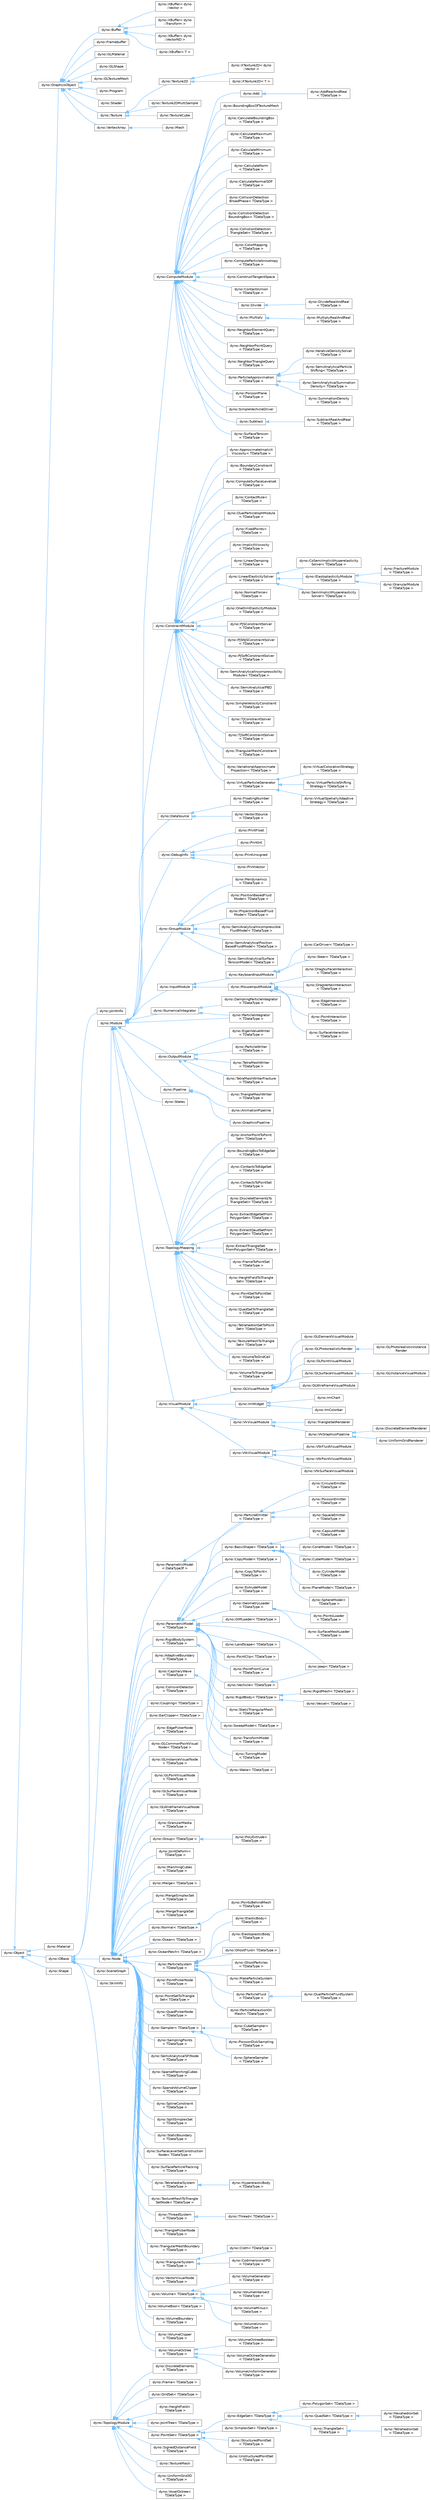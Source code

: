digraph "Graphical Class Hierarchy"
{
 // LATEX_PDF_SIZE
  bgcolor="transparent";
  edge [fontname=Helvetica,fontsize=10,labelfontname=Helvetica,labelfontsize=10];
  node [fontname=Helvetica,fontsize=10,shape=box,height=0.2,width=0.4];
  rankdir="LR";
  Node0 [id="Node000000",label="dyno::Object",height=0.2,width=0.4,color="grey40", fillcolor="white", style="filled",URL="$classdyno_1_1_object.html",tooltip=" "];
  Node0 -> Node1 [id="edge54_Node000000_Node000001",dir="back",color="steelblue1",style="solid",tooltip=" "];
  Node1 [id="Node000001",label="dyno::GraphicsObject",height=0.2,width=0.4,color="grey40", fillcolor="white", style="filled",URL="$classdyno_1_1_graphics_object.html",tooltip=" "];
  Node1 -> Node2 [id="edge55_Node000001_Node000002",dir="back",color="steelblue1",style="solid",tooltip=" "];
  Node2 [id="Node000002",label="dyno::Buffer",height=0.2,width=0.4,color="grey40", fillcolor="white", style="filled",URL="$classdyno_1_1_buffer.html",tooltip=" "];
  Node2 -> Node3 [id="edge56_Node000002_Node000003",dir="back",color="steelblue1",style="solid",tooltip=" "];
  Node3 [id="Node000003",label="dyno::XBuffer\< dyno\l::Vector \>",height=0.2,width=0.4,color="grey40", fillcolor="white", style="filled",URL="$classdyno_1_1_x_buffer.html",tooltip=" "];
  Node2 -> Node4 [id="edge57_Node000002_Node000004",dir="back",color="steelblue1",style="solid",tooltip=" "];
  Node4 [id="Node000004",label="dyno::XBuffer\< dyno\l::Transform \>",height=0.2,width=0.4,color="grey40", fillcolor="white", style="filled",URL="$classdyno_1_1_x_buffer.html",tooltip=" "];
  Node2 -> Node5 [id="edge58_Node000002_Node000005",dir="back",color="steelblue1",style="solid",tooltip=" "];
  Node5 [id="Node000005",label="dyno::XBuffer\< dyno\l::VectorND \>",height=0.2,width=0.4,color="grey40", fillcolor="white", style="filled",URL="$classdyno_1_1_x_buffer.html",tooltip=" "];
  Node2 -> Node6 [id="edge59_Node000002_Node000006",dir="back",color="steelblue1",style="solid",tooltip=" "];
  Node6 [id="Node000006",label="dyno::XBuffer\< T \>",height=0.2,width=0.4,color="grey40", fillcolor="white", style="filled",URL="$classdyno_1_1_x_buffer.html",tooltip=" "];
  Node1 -> Node7 [id="edge60_Node000001_Node000007",dir="back",color="steelblue1",style="solid",tooltip=" "];
  Node7 [id="Node000007",label="dyno::Framebuffer",height=0.2,width=0.4,color="grey40", fillcolor="white", style="filled",URL="$classdyno_1_1_framebuffer.html",tooltip=" "];
  Node1 -> Node8 [id="edge61_Node000001_Node000008",dir="back",color="steelblue1",style="solid",tooltip=" "];
  Node8 [id="Node000008",label="dyno::GLMaterial",height=0.2,width=0.4,color="grey40", fillcolor="white", style="filled",URL="$classdyno_1_1_g_l_material.html",tooltip=" "];
  Node1 -> Node9 [id="edge62_Node000001_Node000009",dir="back",color="steelblue1",style="solid",tooltip=" "];
  Node9 [id="Node000009",label="dyno::GLShape",height=0.2,width=0.4,color="grey40", fillcolor="white", style="filled",URL="$classdyno_1_1_g_l_shape.html",tooltip=" "];
  Node1 -> Node10 [id="edge63_Node000001_Node000010",dir="back",color="steelblue1",style="solid",tooltip=" "];
  Node10 [id="Node000010",label="dyno::GLTextureMesh",height=0.2,width=0.4,color="grey40", fillcolor="white", style="filled",URL="$classdyno_1_1_g_l_texture_mesh.html",tooltip=" "];
  Node1 -> Node11 [id="edge64_Node000001_Node000011",dir="back",color="steelblue1",style="solid",tooltip=" "];
  Node11 [id="Node000011",label="dyno::Program",height=0.2,width=0.4,color="grey40", fillcolor="white", style="filled",URL="$classdyno_1_1_program.html",tooltip=" "];
  Node1 -> Node12 [id="edge65_Node000001_Node000012",dir="back",color="steelblue1",style="solid",tooltip=" "];
  Node12 [id="Node000012",label="dyno::Shader",height=0.2,width=0.4,color="grey40", fillcolor="white", style="filled",URL="$classdyno_1_1_shader.html",tooltip=" "];
  Node1 -> Node13 [id="edge66_Node000001_Node000013",dir="back",color="steelblue1",style="solid",tooltip=" "];
  Node13 [id="Node000013",label="dyno::Texture",height=0.2,width=0.4,color="grey40", fillcolor="white", style="filled",URL="$classdyno_1_1_texture.html",tooltip=" "];
  Node13 -> Node14 [id="edge67_Node000013_Node000014",dir="back",color="steelblue1",style="solid",tooltip=" "];
  Node14 [id="Node000014",label="dyno::Texture2D",height=0.2,width=0.4,color="grey40", fillcolor="white", style="filled",URL="$classdyno_1_1_texture2_d.html",tooltip=" "];
  Node14 -> Node15 [id="edge68_Node000014_Node000015",dir="back",color="steelblue1",style="solid",tooltip=" "];
  Node15 [id="Node000015",label="dyno::XTexture2D\< dyno\l::Vector \>",height=0.2,width=0.4,color="grey40", fillcolor="white", style="filled",URL="$classdyno_1_1_x_texture2_d.html",tooltip=" "];
  Node14 -> Node16 [id="edge69_Node000014_Node000016",dir="back",color="steelblue1",style="solid",tooltip=" "];
  Node16 [id="Node000016",label="dyno::XTexture2D\< T \>",height=0.2,width=0.4,color="grey40", fillcolor="white", style="filled",URL="$classdyno_1_1_x_texture2_d.html",tooltip=" "];
  Node13 -> Node17 [id="edge70_Node000013_Node000017",dir="back",color="steelblue1",style="solid",tooltip=" "];
  Node17 [id="Node000017",label="dyno::Texture2DMultiSample",height=0.2,width=0.4,color="grey40", fillcolor="white", style="filled",URL="$classdyno_1_1_texture2_d_multi_sample.html",tooltip=" "];
  Node13 -> Node18 [id="edge71_Node000013_Node000018",dir="back",color="steelblue1",style="solid",tooltip=" "];
  Node18 [id="Node000018",label="dyno::TextureCube",height=0.2,width=0.4,color="grey40", fillcolor="white", style="filled",URL="$classdyno_1_1_texture_cube.html",tooltip=" "];
  Node1 -> Node19 [id="edge72_Node000001_Node000019",dir="back",color="steelblue1",style="solid",tooltip=" "];
  Node19 [id="Node000019",label="dyno::VertexArray",height=0.2,width=0.4,color="grey40", fillcolor="white", style="filled",URL="$classdyno_1_1_vertex_array.html",tooltip=" "];
  Node19 -> Node20 [id="edge73_Node000019_Node000020",dir="back",color="steelblue1",style="solid",tooltip=" "];
  Node20 [id="Node000020",label="dyno::Mesh",height=0.2,width=0.4,color="grey40", fillcolor="white", style="filled",URL="$classdyno_1_1_mesh.html",tooltip=" "];
  Node0 -> Node21 [id="edge74_Node000000_Node000021",dir="back",color="steelblue1",style="solid",tooltip=" "];
  Node21 [id="Node000021",label="dyno::Material",height=0.2,width=0.4,color="grey40", fillcolor="white", style="filled",URL="$classdyno_1_1_material.html",tooltip=" "];
  Node0 -> Node22 [id="edge75_Node000000_Node000022",dir="back",color="steelblue1",style="solid",tooltip=" "];
  Node22 [id="Node000022",label="dyno::OBase",height=0.2,width=0.4,color="grey40", fillcolor="white", style="filled",URL="$classdyno_1_1_o_base.html",tooltip=" "];
  Node22 -> Node23 [id="edge76_Node000022_Node000023",dir="back",color="steelblue1",style="solid",tooltip=" "];
  Node23 [id="Node000023",label="dyno::JointInfo",height=0.2,width=0.4,color="grey40", fillcolor="white", style="filled",URL="$classdyno_1_1_joint_info.html",tooltip=" "];
  Node22 -> Node24 [id="edge77_Node000022_Node000024",dir="back",color="steelblue1",style="solid",tooltip=" "];
  Node24 [id="Node000024",label="dyno::Module",height=0.2,width=0.4,color="grey40", fillcolor="white", style="filled",URL="$classdyno_1_1_module.html",tooltip=" "];
  Node24 -> Node25 [id="edge78_Node000024_Node000025",dir="back",color="steelblue1",style="solid",tooltip=" "];
  Node25 [id="Node000025",label="dyno::ComputeModule",height=0.2,width=0.4,color="grey40", fillcolor="white", style="filled",URL="$classdyno_1_1_compute_module.html",tooltip=" "];
  Node25 -> Node26 [id="edge79_Node000025_Node000026",dir="back",color="steelblue1",style="solid",tooltip=" "];
  Node26 [id="Node000026",label="dyno::Add",height=0.2,width=0.4,color="grey40", fillcolor="white", style="filled",URL="$classdyno_1_1_add.html",tooltip=" "];
  Node26 -> Node27 [id="edge80_Node000026_Node000027",dir="back",color="steelblue1",style="solid",tooltip=" "];
  Node27 [id="Node000027",label="dyno::AddRealAndReal\l\< TDataType \>",height=0.2,width=0.4,color="grey40", fillcolor="white", style="filled",URL="$classdyno_1_1_add_real_and_real.html",tooltip=" "];
  Node25 -> Node28 [id="edge81_Node000025_Node000028",dir="back",color="steelblue1",style="solid",tooltip=" "];
  Node28 [id="Node000028",label="dyno::BoundingBoxOfTextureMesh",height=0.2,width=0.4,color="grey40", fillcolor="white", style="filled",URL="$classdyno_1_1_bounding_box_of_texture_mesh.html",tooltip="A class to facilitate showing the shape information."];
  Node25 -> Node29 [id="edge82_Node000025_Node000029",dir="back",color="steelblue1",style="solid",tooltip=" "];
  Node29 [id="Node000029",label="dyno::CalculateBoundingBox\l\< TDataType \>",height=0.2,width=0.4,color="grey40", fillcolor="white", style="filled",URL="$classdyno_1_1_calculate_bounding_box.html",tooltip="A class implementation to calculate bounding box."];
  Node25 -> Node30 [id="edge83_Node000025_Node000030",dir="back",color="steelblue1",style="solid",tooltip=" "];
  Node30 [id="Node000030",label="dyno::CalculateMaximum\l\< TDataType \>",height=0.2,width=0.4,color="grey40", fillcolor="white", style="filled",URL="$classdyno_1_1_calculate_maximum.html",tooltip=" "];
  Node25 -> Node31 [id="edge84_Node000025_Node000031",dir="back",color="steelblue1",style="solid",tooltip=" "];
  Node31 [id="Node000031",label="dyno::CalculateMinimum\l\< TDataType \>",height=0.2,width=0.4,color="grey40", fillcolor="white", style="filled",URL="$classdyno_1_1_calculate_minimum.html",tooltip=" "];
  Node25 -> Node32 [id="edge85_Node000025_Node000032",dir="back",color="steelblue1",style="solid",tooltip=" "];
  Node32 [id="Node000032",label="dyno::CalculateNorm\l\< TDataType \>",height=0.2,width=0.4,color="grey40", fillcolor="white", style="filled",URL="$classdyno_1_1_calculate_norm.html",tooltip=" "];
  Node25 -> Node33 [id="edge86_Node000025_Node000033",dir="back",color="steelblue1",style="solid",tooltip=" "];
  Node33 [id="Node000033",label="dyno::CalculateNormalSDF\l\< TDataType \>",height=0.2,width=0.4,color="grey40", fillcolor="white", style="filled",URL="$classdyno_1_1_calculate_normal_s_d_f.html",tooltip=" "];
  Node25 -> Node34 [id="edge87_Node000025_Node000034",dir="back",color="steelblue1",style="solid",tooltip=" "];
  Node34 [id="Node000034",label="dyno::CollisionDetection\lBroadPhase\< TDataType \>",height=0.2,width=0.4,color="grey40", fillcolor="white", style="filled",URL="$classdyno_1_1_collision_detection_broad_phase.html",tooltip=" "];
  Node25 -> Node35 [id="edge88_Node000025_Node000035",dir="back",color="steelblue1",style="solid",tooltip=" "];
  Node35 [id="Node000035",label="dyno::CollistionDetection\lBoundingBox\< TDataType \>",height=0.2,width=0.4,color="grey40", fillcolor="white", style="filled",URL="$classdyno_1_1_collistion_detection_bounding_box.html",tooltip=" "];
  Node25 -> Node36 [id="edge89_Node000025_Node000036",dir="back",color="steelblue1",style="solid",tooltip=" "];
  Node36 [id="Node000036",label="dyno::CollistionDetection\lTriangleSet\< TDataType \>",height=0.2,width=0.4,color="grey40", fillcolor="white", style="filled",URL="$classdyno_1_1_collistion_detection_triangle_set.html",tooltip=" "];
  Node25 -> Node37 [id="edge90_Node000025_Node000037",dir="back",color="steelblue1",style="solid",tooltip=" "];
  Node37 [id="Node000037",label="dyno::ColorMapping\l\< TDataType \>",height=0.2,width=0.4,color="grey40", fillcolor="white", style="filled",URL="$classdyno_1_1_color_mapping.html",tooltip=" "];
  Node25 -> Node38 [id="edge91_Node000025_Node000038",dir="back",color="steelblue1",style="solid",tooltip=" "];
  Node38 [id="Node000038",label="dyno::ComputeParticleAnisotropy\l\< TDataType \>",height=0.2,width=0.4,color="grey40", fillcolor="white", style="filled",URL="$classdyno_1_1_compute_particle_anisotropy.html",tooltip=" "];
  Node25 -> Node39 [id="edge92_Node000025_Node000039",dir="back",color="steelblue1",style="solid",tooltip=" "];
  Node39 [id="Node000039",label="dyno::ConstructTangentSpace",height=0.2,width=0.4,color="grey40", fillcolor="white", style="filled",URL="$classdyno_1_1_construct_tangent_space.html",tooltip=" "];
  Node25 -> Node40 [id="edge93_Node000025_Node000040",dir="back",color="steelblue1",style="solid",tooltip=" "];
  Node40 [id="Node000040",label="dyno::ContactsUnion\l\< TDataType \>",height=0.2,width=0.4,color="grey40", fillcolor="white", style="filled",URL="$classdyno_1_1_contacts_union.html",tooltip=" "];
  Node25 -> Node41 [id="edge94_Node000025_Node000041",dir="back",color="steelblue1",style="solid",tooltip=" "];
  Node41 [id="Node000041",label="dyno::Divide",height=0.2,width=0.4,color="grey40", fillcolor="white", style="filled",URL="$classdyno_1_1_divide.html",tooltip=" "];
  Node41 -> Node42 [id="edge95_Node000041_Node000042",dir="back",color="steelblue1",style="solid",tooltip=" "];
  Node42 [id="Node000042",label="dyno::DivideRealAndReal\l\< TDataType \>",height=0.2,width=0.4,color="grey40", fillcolor="white", style="filled",URL="$classdyno_1_1_divide_real_and_real.html",tooltip=" "];
  Node25 -> Node43 [id="edge96_Node000025_Node000043",dir="back",color="steelblue1",style="solid",tooltip=" "];
  Node43 [id="Node000043",label="dyno::Multiply",height=0.2,width=0.4,color="grey40", fillcolor="white", style="filled",URL="$classdyno_1_1_multiply.html",tooltip=" "];
  Node43 -> Node44 [id="edge97_Node000043_Node000044",dir="back",color="steelblue1",style="solid",tooltip=" "];
  Node44 [id="Node000044",label="dyno::MultiplyRealAndReal\l\< TDataType \>",height=0.2,width=0.4,color="grey40", fillcolor="white", style="filled",URL="$classdyno_1_1_multiply_real_and_real.html",tooltip=" "];
  Node25 -> Node45 [id="edge98_Node000025_Node000045",dir="back",color="steelblue1",style="solid",tooltip=" "];
  Node45 [id="Node000045",label="dyno::NeighborElementQuery\l\< TDataType \>",height=0.2,width=0.4,color="grey40", fillcolor="white", style="filled",URL="$classdyno_1_1_neighbor_element_query.html",tooltip="A class implementation to find neighboring elements for a given array of elements."];
  Node25 -> Node46 [id="edge99_Node000025_Node000046",dir="back",color="steelblue1",style="solid",tooltip=" "];
  Node46 [id="Node000046",label="dyno::NeighborPointQuery\l\< TDataType \>",height=0.2,width=0.4,color="grey40", fillcolor="white", style="filled",URL="$classdyno_1_1_neighbor_point_query.html",tooltip=" "];
  Node25 -> Node47 [id="edge100_Node000025_Node000047",dir="back",color="steelblue1",style="solid",tooltip=" "];
  Node47 [id="Node000047",label="dyno::NeighborTriangleQuery\l\< TDataType \>",height=0.2,width=0.4,color="grey40", fillcolor="white", style="filled",URL="$classdyno_1_1_neighbor_triangle_query.html",tooltip=" "];
  Node25 -> Node48 [id="edge101_Node000025_Node000048",dir="back",color="steelblue1",style="solid",tooltip=" "];
  Node48 [id="Node000048",label="dyno::ParticleApproximation\l\< TDataType \>",height=0.2,width=0.4,color="grey40", fillcolor="white", style="filled",URL="$classdyno_1_1_particle_approximation.html",tooltip=" "];
  Node48 -> Node49 [id="edge102_Node000048_Node000049",dir="back",color="steelblue1",style="solid",tooltip=" "];
  Node49 [id="Node000049",label="dyno::IterativeDensitySolver\l\< TDataType \>",height=0.2,width=0.4,color="grey40", fillcolor="white", style="filled",URL="$classdyno_1_1_iterative_density_solver.html",tooltip="This is an implementation of the iterative density solver integrated into the Position Based Dynamics..."];
  Node48 -> Node50 [id="edge103_Node000048_Node000050",dir="back",color="steelblue1",style="solid",tooltip=" "];
  Node50 [id="Node000050",label="dyno::SemiAnalyticalParticle\lShifting\< TDataType \>",height=0.2,width=0.4,color="grey40", fillcolor="white", style="filled",URL="$classdyno_1_1_semi_analytical_particle_shifting.html",tooltip=" "];
  Node48 -> Node51 [id="edge104_Node000048_Node000051",dir="back",color="steelblue1",style="solid",tooltip=" "];
  Node51 [id="Node000051",label="dyno::SemiAnalyticalSummation\lDensity\< TDataType \>",height=0.2,width=0.4,color="grey40", fillcolor="white", style="filled",URL="$classdyno_1_1_semi_analytical_summation_density.html",tooltip=" "];
  Node48 -> Node52 [id="edge105_Node000048_Node000052",dir="back",color="steelblue1",style="solid",tooltip=" "];
  Node52 [id="Node000052",label="dyno::SummationDensity\l\< TDataType \>",height=0.2,width=0.4,color="grey40", fillcolor="white", style="filled",URL="$classdyno_1_1_summation_density.html",tooltip="The standard summation density."];
  Node25 -> Node53 [id="edge106_Node000025_Node000053",dir="back",color="steelblue1",style="solid",tooltip=" "];
  Node53 [id="Node000053",label="dyno::PoissonPlane\l\< TDataType \>",height=0.2,width=0.4,color="grey40", fillcolor="white", style="filled",URL="$classdyno_1_1_poisson_plane.html",tooltip=" "];
  Node25 -> Node54 [id="edge107_Node000025_Node000054",dir="back",color="steelblue1",style="solid",tooltip=" "];
  Node54 [id="Node000054",label="dyno::SimpleVechicleDriver",height=0.2,width=0.4,color="grey40", fillcolor="white", style="filled",URL="$classdyno_1_1_simple_vechicle_driver.html",tooltip=" "];
  Node25 -> Node55 [id="edge108_Node000025_Node000055",dir="back",color="steelblue1",style="solid",tooltip=" "];
  Node55 [id="Node000055",label="dyno::Subtract",height=0.2,width=0.4,color="grey40", fillcolor="white", style="filled",URL="$classdyno_1_1_subtract.html",tooltip=" "];
  Node55 -> Node56 [id="edge109_Node000055_Node000056",dir="back",color="steelblue1",style="solid",tooltip=" "];
  Node56 [id="Node000056",label="dyno::SubtractRealAndReal\l\< TDataType \>",height=0.2,width=0.4,color="grey40", fillcolor="white", style="filled",URL="$classdyno_1_1_subtract_real_and_real.html",tooltip=" "];
  Node25 -> Node57 [id="edge110_Node000025_Node000057",dir="back",color="steelblue1",style="solid",tooltip=" "];
  Node57 [id="Node000057",label="dyno::SurfaceTension\l\< TDataType \>",height=0.2,width=0.4,color="grey40", fillcolor="white", style="filled",URL="$classdyno_1_1_surface_tension.html",tooltip=" "];
  Node24 -> Node58 [id="edge111_Node000024_Node000058",dir="back",color="steelblue1",style="solid",tooltip=" "];
  Node58 [id="Node000058",label="dyno::ConstraintModule",height=0.2,width=0.4,color="grey40", fillcolor="white", style="filled",URL="$classdyno_1_1_constraint_module.html",tooltip=" "];
  Node58 -> Node59 [id="edge112_Node000058_Node000059",dir="back",color="steelblue1",style="solid",tooltip=" "];
  Node59 [id="Node000059",label="dyno::ApproximateImplicit\lViscosity\< TDataType \>",height=0.2,width=0.4,color="grey40", fillcolor="white", style="filled",URL="$classdyno_1_1_approximate_implicit_viscosity.html",tooltip=" "];
  Node58 -> Node60 [id="edge113_Node000058_Node000060",dir="back",color="steelblue1",style="solid",tooltip=" "];
  Node60 [id="Node000060",label="dyno::BoundaryConstraint\l\< TDataType \>",height=0.2,width=0.4,color="grey40", fillcolor="white", style="filled",URL="$classdyno_1_1_boundary_constraint.html",tooltip=" "];
  Node58 -> Node61 [id="edge114_Node000058_Node000061",dir="back",color="steelblue1",style="solid",tooltip=" "];
  Node61 [id="Node000061",label="dyno::ComputeSurfaceLevelset\l\< TDataType \>",height=0.2,width=0.4,color="grey40", fillcolor="white", style="filled",URL="$classdyno_1_1_compute_surface_levelset.html",tooltip=" "];
  Node58 -> Node62 [id="edge115_Node000058_Node000062",dir="back",color="steelblue1",style="solid",tooltip=" "];
  Node62 [id="Node000062",label="dyno::ContactRule\<\l TDataType \>",height=0.2,width=0.4,color="grey40", fillcolor="white", style="filled",URL="$classdyno_1_1_contact_rule.html",tooltip=" "];
  Node58 -> Node63 [id="edge116_Node000058_Node000063",dir="back",color="steelblue1",style="solid",tooltip=" "];
  Node63 [id="Node000063",label="dyno::DualParticleIsphModule\l\< TDataType \>",height=0.2,width=0.4,color="grey40", fillcolor="white", style="filled",URL="$classdyno_1_1_dual_particle_isph_module.html",tooltip=" "];
  Node58 -> Node64 [id="edge117_Node000058_Node000064",dir="back",color="steelblue1",style="solid",tooltip=" "];
  Node64 [id="Node000064",label="dyno::FixedPoints\<\l TDataType \>",height=0.2,width=0.4,color="grey40", fillcolor="white", style="filled",URL="$classdyno_1_1_fixed_points.html",tooltip=" "];
  Node58 -> Node65 [id="edge118_Node000058_Node000065",dir="back",color="steelblue1",style="solid",tooltip=" "];
  Node65 [id="Node000065",label="dyno::ImplicitViscosity\l\< TDataType \>",height=0.2,width=0.4,color="grey40", fillcolor="white", style="filled",URL="$classdyno_1_1_implicit_viscosity.html",tooltip=" "];
  Node58 -> Node66 [id="edge119_Node000058_Node000066",dir="back",color="steelblue1",style="solid",tooltip=" "];
  Node66 [id="Node000066",label="dyno::LinearDamping\l\< TDataType \>",height=0.2,width=0.4,color="grey40", fillcolor="white", style="filled",URL="$classdyno_1_1_linear_damping.html",tooltip="A linear damping model."];
  Node58 -> Node67 [id="edge120_Node000058_Node000067",dir="back",color="steelblue1",style="solid",tooltip=" "];
  Node67 [id="Node000067",label="dyno::LinearElasticitySolver\l\< TDataType \>",height=0.2,width=0.4,color="grey40", fillcolor="white", style="filled",URL="$classdyno_1_1_linear_elasticity_solver.html",tooltip="This is an implementation of elasticity based on projective peridynamics. For more details,..."];
  Node67 -> Node68 [id="edge121_Node000067_Node000068",dir="back",color="steelblue1",style="solid",tooltip=" "];
  Node68 [id="Node000068",label="dyno::CoSemiImplicitHyperelasticity\lSolver\< TDataType \>",height=0.2,width=0.4,color="grey40", fillcolor="white", style="filled",URL="$classdyno_1_1_co_semi_implicit_hyperelasticity_solver.html",tooltip=" "];
  Node67 -> Node69 [id="edge122_Node000067_Node000069",dir="back",color="steelblue1",style="solid",tooltip=" "];
  Node69 [id="Node000069",label="dyno::ElastoplasticityModule\l\< TDataType \>",height=0.2,width=0.4,color="grey40", fillcolor="white", style="filled",URL="$classdyno_1_1_elastoplasticity_module.html",tooltip=" "];
  Node69 -> Node70 [id="edge123_Node000069_Node000070",dir="back",color="steelblue1",style="solid",tooltip=" "];
  Node70 [id="Node000070",label="dyno::FractureModule\l\< TDataType \>",height=0.2,width=0.4,color="grey40", fillcolor="white", style="filled",URL="$classdyno_1_1_fracture_module.html",tooltip=" "];
  Node69 -> Node71 [id="edge124_Node000069_Node000071",dir="back",color="steelblue1",style="solid",tooltip=" "];
  Node71 [id="Node000071",label="dyno::GranularModule\l\< TDataType \>",height=0.2,width=0.4,color="grey40", fillcolor="white", style="filled",URL="$classdyno_1_1_granular_module.html",tooltip=" "];
  Node67 -> Node72 [id="edge125_Node000067_Node000072",dir="back",color="steelblue1",style="solid",tooltip=" "];
  Node72 [id="Node000072",label="dyno::SemiImplicitHyperelasticity\lSolver\< TDataType \>",height=0.2,width=0.4,color="grey40", fillcolor="white", style="filled",URL="$classdyno_1_1_semi_implicit_hyperelasticity_solver.html",tooltip=" "];
  Node58 -> Node73 [id="edge126_Node000058_Node000073",dir="back",color="steelblue1",style="solid",tooltip=" "];
  Node73 [id="Node000073",label="dyno::NormalForce\<\l TDataType \>",height=0.2,width=0.4,color="grey40", fillcolor="white", style="filled",URL="$classdyno_1_1_normal_force.html",tooltip=" "];
  Node58 -> Node74 [id="edge127_Node000058_Node000074",dir="back",color="steelblue1",style="solid",tooltip=" "];
  Node74 [id="Node000074",label="dyno::OneDimElasticityModule\l\< TDataType \>",height=0.2,width=0.4,color="grey40", fillcolor="white", style="filled",URL="$classdyno_1_1_one_dim_elasticity_module.html",tooltip=" "];
  Node58 -> Node75 [id="edge128_Node000058_Node000075",dir="back",color="steelblue1",style="solid",tooltip=" "];
  Node75 [id="Node000075",label="dyno::PJSConstraintSolver\l\< TDataType \>",height=0.2,width=0.4,color="grey40", fillcolor="white", style="filled",URL="$classdyno_1_1_p_j_s_constraint_solver.html",tooltip=" "];
  Node58 -> Node76 [id="edge129_Node000058_Node000076",dir="back",color="steelblue1",style="solid",tooltip=" "];
  Node76 [id="Node000076",label="dyno::PJSNJSConstraintSolver\l\< TDataType \>",height=0.2,width=0.4,color="grey40", fillcolor="white", style="filled",URL="$classdyno_1_1_p_j_s_n_j_s_constraint_solver.html",tooltip=" "];
  Node58 -> Node77 [id="edge130_Node000058_Node000077",dir="back",color="steelblue1",style="solid",tooltip=" "];
  Node77 [id="Node000077",label="dyno::PJSoftConstraintSolver\l\< TDataType \>",height=0.2,width=0.4,color="grey40", fillcolor="white", style="filled",URL="$classdyno_1_1_p_j_soft_constraint_solver.html",tooltip=" "];
  Node58 -> Node78 [id="edge131_Node000058_Node000078",dir="back",color="steelblue1",style="solid",tooltip=" "];
  Node78 [id="Node000078",label="dyno::SemiAnalyticalIncompressibility\lModule\< TDataType \>",height=0.2,width=0.4,color="grey40", fillcolor="white", style="filled",URL="$classdyno_1_1_semi_analytical_incompressibility_module.html",tooltip=" "];
  Node58 -> Node79 [id="edge132_Node000058_Node000079",dir="back",color="steelblue1",style="solid",tooltip=" "];
  Node79 [id="Node000079",label="dyno::SemiAnalyticalPBD\l\< TDataType \>",height=0.2,width=0.4,color="grey40", fillcolor="white", style="filled",URL="$classdyno_1_1_semi_analytical_p_b_d.html",tooltip=" "];
  Node58 -> Node80 [id="edge133_Node000058_Node000080",dir="back",color="steelblue1",style="solid",tooltip=" "];
  Node80 [id="Node000080",label="dyno::SimpleVelocityConstraint\l\< TDataType \>",height=0.2,width=0.4,color="grey40", fillcolor="white", style="filled",URL="$classdyno_1_1_simple_velocity_constraint.html",tooltip=" "];
  Node58 -> Node81 [id="edge134_Node000058_Node000081",dir="back",color="steelblue1",style="solid",tooltip=" "];
  Node81 [id="Node000081",label="dyno::TJConstraintSolver\l\< TDataType \>",height=0.2,width=0.4,color="grey40", fillcolor="white", style="filled",URL="$classdyno_1_1_t_j_constraint_solver.html",tooltip=" "];
  Node58 -> Node82 [id="edge135_Node000058_Node000082",dir="back",color="steelblue1",style="solid",tooltip=" "];
  Node82 [id="Node000082",label="dyno::TJSoftConstraintSolver\l\< TDataType \>",height=0.2,width=0.4,color="grey40", fillcolor="white", style="filled",URL="$classdyno_1_1_t_j_soft_constraint_solver.html",tooltip=" "];
  Node58 -> Node83 [id="edge136_Node000058_Node000083",dir="back",color="steelblue1",style="solid",tooltip=" "];
  Node83 [id="Node000083",label="dyno::TriangularMeshConstraint\l\< TDataType \>",height=0.2,width=0.4,color="grey40", fillcolor="white", style="filled",URL="$classdyno_1_1_triangular_mesh_constraint.html",tooltip=" "];
  Node58 -> Node84 [id="edge137_Node000058_Node000084",dir="back",color="steelblue1",style="solid",tooltip=" "];
  Node84 [id="Node000084",label="dyno::VariationalApproximate\lProjection\< TDataType \>",height=0.2,width=0.4,color="grey40", fillcolor="white", style="filled",URL="$classdyno_1_1_variational_approximate_projection.html",tooltip="Projection-based solver."];
  Node58 -> Node85 [id="edge138_Node000058_Node000085",dir="back",color="steelblue1",style="solid",tooltip=" "];
  Node85 [id="Node000085",label="dyno::VirtualParticleGenerator\l\< TDataType \>",height=0.2,width=0.4,color="grey40", fillcolor="white", style="filled",URL="$classdyno_1_1_virtual_particle_generator.html",tooltip=" "];
  Node85 -> Node86 [id="edge139_Node000085_Node000086",dir="back",color="steelblue1",style="solid",tooltip=" "];
  Node86 [id="Node000086",label="dyno::VirtualColocationStrategy\l\< TDataType \>",height=0.2,width=0.4,color="grey40", fillcolor="white", style="filled",URL="$classdyno_1_1_virtual_colocation_strategy.html",tooltip=" "];
  Node85 -> Node87 [id="edge140_Node000085_Node000087",dir="back",color="steelblue1",style="solid",tooltip=" "];
  Node87 [id="Node000087",label="dyno::VirtualParticleShifting\lStrategy\< TDataType \>",height=0.2,width=0.4,color="grey40", fillcolor="white", style="filled",URL="$classdyno_1_1_virtual_particle_shifting_strategy.html",tooltip=" "];
  Node85 -> Node88 [id="edge141_Node000085_Node000088",dir="back",color="steelblue1",style="solid",tooltip=" "];
  Node88 [id="Node000088",label="dyno::VirtualSpatiallyAdaptive\lStrategy\< TDataType \>",height=0.2,width=0.4,color="grey40", fillcolor="white", style="filled",URL="$classdyno_1_1_virtual_spatially_adaptive_strategy.html",tooltip=" "];
  Node24 -> Node89 [id="edge142_Node000024_Node000089",dir="back",color="steelblue1",style="solid",tooltip=" "];
  Node89 [id="Node000089",label="dyno::DataSource",height=0.2,width=0.4,color="grey40", fillcolor="white", style="filled",URL="$classdyno_1_1_data_source.html",tooltip=" "];
  Node89 -> Node90 [id="edge143_Node000089_Node000090",dir="back",color="steelblue1",style="solid",tooltip=" "];
  Node90 [id="Node000090",label="dyno::FloatingNumber\l\< TDataType \>",height=0.2,width=0.4,color="grey40", fillcolor="white", style="filled",URL="$classdyno_1_1_floating_number.html",tooltip=" "];
  Node89 -> Node91 [id="edge144_Node000089_Node000091",dir="back",color="steelblue1",style="solid",tooltip=" "];
  Node91 [id="Node000091",label="dyno::Vector3Source\l\< TDataType \>",height=0.2,width=0.4,color="grey40", fillcolor="white", style="filled",URL="$classdyno_1_1_vector3_source.html",tooltip=" "];
  Node24 -> Node92 [id="edge145_Node000024_Node000092",dir="back",color="steelblue1",style="solid",tooltip=" "];
  Node92 [id="Node000092",label="dyno::DebugInfo",height=0.2,width=0.4,color="grey40", fillcolor="white", style="filled",URL="$classdyno_1_1_debug_info.html",tooltip=" "];
  Node92 -> Node93 [id="edge146_Node000092_Node000093",dir="back",color="steelblue1",style="solid",tooltip=" "];
  Node93 [id="Node000093",label="dyno::PrintFloat",height=0.2,width=0.4,color="grey40", fillcolor="white", style="filled",URL="$classdyno_1_1_print_float.html",tooltip=" "];
  Node92 -> Node94 [id="edge147_Node000092_Node000094",dir="back",color="steelblue1",style="solid",tooltip=" "];
  Node94 [id="Node000094",label="dyno::PrintInt",height=0.2,width=0.4,color="grey40", fillcolor="white", style="filled",URL="$classdyno_1_1_print_int.html",tooltip=" "];
  Node92 -> Node95 [id="edge148_Node000092_Node000095",dir="back",color="steelblue1",style="solid",tooltip=" "];
  Node95 [id="Node000095",label="dyno::PrintUnsigned",height=0.2,width=0.4,color="grey40", fillcolor="white", style="filled",URL="$classdyno_1_1_print_unsigned.html",tooltip=" "];
  Node92 -> Node96 [id="edge149_Node000092_Node000096",dir="back",color="steelblue1",style="solid",tooltip=" "];
  Node96 [id="Node000096",label="dyno::PrintVector",height=0.2,width=0.4,color="grey40", fillcolor="white", style="filled",URL="$classdyno_1_1_print_vector.html",tooltip=" "];
  Node24 -> Node97 [id="edge150_Node000024_Node000097",dir="back",color="steelblue1",style="solid",tooltip=" "];
  Node97 [id="Node000097",label="dyno::GroupModule",height=0.2,width=0.4,color="grey40", fillcolor="white", style="filled",URL="$classdyno_1_1_group_module.html",tooltip=" "];
  Node97 -> Node98 [id="edge151_Node000097_Node000098",dir="back",color="steelblue1",style="solid",tooltip=" "];
  Node98 [id="Node000098",label="dyno::Peridynamics\l\< TDataType \>",height=0.2,width=0.4,color="grey40", fillcolor="white", style="filled",URL="$classdyno_1_1_peridynamics.html",tooltip=" "];
  Node97 -> Node99 [id="edge152_Node000097_Node000099",dir="back",color="steelblue1",style="solid",tooltip=" "];
  Node99 [id="Node000099",label="dyno::PositionBasedFluid\lModel\< TDataType \>",height=0.2,width=0.4,color="grey40", fillcolor="white", style="filled",URL="$classdyno_1_1_position_based_fluid_model.html",tooltip=" "];
  Node97 -> Node100 [id="edge153_Node000097_Node000100",dir="back",color="steelblue1",style="solid",tooltip=" "];
  Node100 [id="Node000100",label="dyno::ProjectionBasedFluid\lModel\< TDataType \>",height=0.2,width=0.4,color="grey40", fillcolor="white", style="filled",URL="$classdyno_1_1_projection_based_fluid_model.html",tooltip=" "];
  Node97 -> Node101 [id="edge154_Node000097_Node000101",dir="back",color="steelblue1",style="solid",tooltip=" "];
  Node101 [id="Node000101",label="dyno::SemiAnalyticalIncompressible\lFluidModel\< TDataType \>",height=0.2,width=0.4,color="grey40", fillcolor="white", style="filled",URL="$classdyno_1_1_semi_analytical_incompressible_fluid_model.html",tooltip=" "];
  Node97 -> Node102 [id="edge155_Node000097_Node000102",dir="back",color="steelblue1",style="solid",tooltip=" "];
  Node102 [id="Node000102",label="dyno::SemiAnalyticalPosition\lBasedFluidModel\< TDataType \>",height=0.2,width=0.4,color="grey40", fillcolor="white", style="filled",URL="$classdyno_1_1_semi_analytical_position_based_fluid_model.html",tooltip=" "];
  Node97 -> Node103 [id="edge156_Node000097_Node000103",dir="back",color="steelblue1",style="solid",tooltip=" "];
  Node103 [id="Node000103",label="dyno::SemiAnalyticalSurface\lTensionModel\< TDataType \>",height=0.2,width=0.4,color="grey40", fillcolor="white", style="filled",URL="$classdyno_1_1_semi_analytical_surface_tension_model.html",tooltip="Semi-Analytical Surface Tension Model for Free Surface Flows."];
  Node24 -> Node104 [id="edge157_Node000024_Node000104",dir="back",color="steelblue1",style="solid",tooltip=" "];
  Node104 [id="Node000104",label="dyno::InputModule",height=0.2,width=0.4,color="grey40", fillcolor="white", style="filled",URL="$classdyno_1_1_input_module.html",tooltip=" "];
  Node104 -> Node105 [id="edge158_Node000104_Node000105",dir="back",color="steelblue1",style="solid",tooltip=" "];
  Node105 [id="Node000105",label="dyno::KeyboardInputModule",height=0.2,width=0.4,color="grey40", fillcolor="white", style="filled",URL="$classdyno_1_1_keyboard_input_module.html",tooltip=" "];
  Node105 -> Node106 [id="edge159_Node000105_Node000106",dir="back",color="steelblue1",style="solid",tooltip=" "];
  Node106 [id="Node000106",label="dyno::CarDriver\< TDataType \>",height=0.2,width=0.4,color="grey40", fillcolor="white", style="filled",URL="$classdyno_1_1_car_driver.html",tooltip=" "];
  Node105 -> Node107 [id="edge160_Node000105_Node000107",dir="back",color="steelblue1",style="solid",tooltip=" "];
  Node107 [id="Node000107",label="dyno::Steer\< TDataType \>",height=0.2,width=0.4,color="grey40", fillcolor="white", style="filled",URL="$classdyno_1_1_steer.html",tooltip=" "];
  Node104 -> Node108 [id="edge161_Node000104_Node000108",dir="back",color="steelblue1",style="solid",tooltip=" "];
  Node108 [id="Node000108",label="dyno::MouseInputModule",height=0.2,width=0.4,color="grey40", fillcolor="white", style="filled",URL="$classdyno_1_1_mouse_input_module.html",tooltip=" "];
  Node108 -> Node109 [id="edge162_Node000108_Node000109",dir="back",color="steelblue1",style="solid",tooltip=" "];
  Node109 [id="Node000109",label="dyno::DragSurfaceInteraction\l\< TDataType \>",height=0.2,width=0.4,color="grey40", fillcolor="white", style="filled",URL="$classdyno_1_1_drag_surface_interaction.html",tooltip=" "];
  Node108 -> Node110 [id="edge163_Node000108_Node000110",dir="back",color="steelblue1",style="solid",tooltip=" "];
  Node110 [id="Node000110",label="dyno::DragVertexInteraction\l\< TDataType \>",height=0.2,width=0.4,color="grey40", fillcolor="white", style="filled",URL="$classdyno_1_1_drag_vertex_interaction.html",tooltip=" "];
  Node108 -> Node111 [id="edge164_Node000108_Node000111",dir="back",color="steelblue1",style="solid",tooltip=" "];
  Node111 [id="Node000111",label="dyno::EdgeInteraction\l\< TDataType \>",height=0.2,width=0.4,color="grey40", fillcolor="white", style="filled",URL="$classdyno_1_1_edge_interaction.html",tooltip=" "];
  Node108 -> Node112 [id="edge165_Node000108_Node000112",dir="back",color="steelblue1",style="solid",tooltip=" "];
  Node112 [id="Node000112",label="dyno::PointInteraction\l\< TDataType \>",height=0.2,width=0.4,color="grey40", fillcolor="white", style="filled",URL="$classdyno_1_1_point_interaction.html",tooltip=" "];
  Node108 -> Node113 [id="edge166_Node000108_Node000113",dir="back",color="steelblue1",style="solid",tooltip=" "];
  Node113 [id="Node000113",label="dyno::SurfaceInteraction\l\< TDataType \>",height=0.2,width=0.4,color="grey40", fillcolor="white", style="filled",URL="$classdyno_1_1_surface_interaction.html",tooltip=" "];
  Node24 -> Node114 [id="edge167_Node000024_Node000114",dir="back",color="steelblue1",style="solid",tooltip=" "];
  Node114 [id="Node000114",label="dyno::NumericalIntegrator",height=0.2,width=0.4,color="grey40", fillcolor="white", style="filled",URL="$classdyno_1_1_numerical_integrator.html",tooltip=" "];
  Node114 -> Node115 [id="edge168_Node000114_Node000115",dir="back",color="steelblue1",style="solid",tooltip=" "];
  Node115 [id="Node000115",label="dyno::DamplingParticleIntegrator\l\< TDataType \>",height=0.2,width=0.4,color="grey40", fillcolor="white", style="filled",URL="$classdyno_1_1_dampling_particle_integrator.html",tooltip=" "];
  Node114 -> Node116 [id="edge169_Node000114_Node000116",dir="back",color="steelblue1",style="solid",tooltip=" "];
  Node116 [id="Node000116",label="dyno::ParticleIntegrator\l\< TDataType \>",height=0.2,width=0.4,color="grey40", fillcolor="white", style="filled",URL="$classdyno_1_1_particle_integrator.html",tooltip=" "];
  Node24 -> Node117 [id="edge170_Node000024_Node000117",dir="back",color="steelblue1",style="solid",tooltip=" "];
  Node117 [id="Node000117",label="dyno::OutputModule",height=0.2,width=0.4,color="grey40", fillcolor="white", style="filled",URL="$classdyno_1_1_output_module.html",tooltip=" "];
  Node117 -> Node118 [id="edge171_Node000117_Node000118",dir="back",color="steelblue1",style="solid",tooltip=" "];
  Node118 [id="Node000118",label="dyno::EigenValueWriter\l\< TDataType \>",height=0.2,width=0.4,color="grey40", fillcolor="white", style="filled",URL="$classdyno_1_1_eigen_value_writer.html",tooltip=" "];
  Node117 -> Node119 [id="edge172_Node000117_Node000119",dir="back",color="steelblue1",style="solid",tooltip=" "];
  Node119 [id="Node000119",label="dyno::ParticleWriter\l\< TDataType \>",height=0.2,width=0.4,color="grey40", fillcolor="white", style="filled",URL="$classdyno_1_1_particle_writer.html",tooltip=" "];
  Node117 -> Node120 [id="edge173_Node000117_Node000120",dir="back",color="steelblue1",style="solid",tooltip=" "];
  Node120 [id="Node000120",label="dyno::TetraMeshWriter\l\< TDataType \>",height=0.2,width=0.4,color="grey40", fillcolor="white", style="filled",URL="$classdyno_1_1_tetra_mesh_writer.html",tooltip=" "];
  Node117 -> Node121 [id="edge174_Node000117_Node000121",dir="back",color="steelblue1",style="solid",tooltip=" "];
  Node121 [id="Node000121",label="dyno::TetraMeshWriterFracture\l\< TDataType \>",height=0.2,width=0.4,color="grey40", fillcolor="white", style="filled",URL="$classdyno_1_1_tetra_mesh_writer_fracture.html",tooltip=" "];
  Node117 -> Node122 [id="edge175_Node000117_Node000122",dir="back",color="steelblue1",style="solid",tooltip=" "];
  Node122 [id="Node000122",label="dyno::TriangleMeshWriter\l\< TDataType \>",height=0.2,width=0.4,color="grey40", fillcolor="white", style="filled",URL="$classdyno_1_1_triangle_mesh_writer.html",tooltip=" "];
  Node24 -> Node116 [id="edge176_Node000024_Node000116",dir="back",color="steelblue1",style="solid",tooltip=" "];
  Node24 -> Node123 [id="edge177_Node000024_Node000123",dir="back",color="steelblue1",style="solid",tooltip=" "];
  Node123 [id="Node000123",label="dyno::Pipeline",height=0.2,width=0.4,color="grey40", fillcolor="white", style="filled",URL="$classdyno_1_1_pipeline.html",tooltip=" "];
  Node123 -> Node124 [id="edge178_Node000123_Node000124",dir="back",color="steelblue1",style="solid",tooltip=" "];
  Node124 [id="Node000124",label="dyno::AnimationPipeline",height=0.2,width=0.4,color="grey40", fillcolor="white", style="filled",URL="$classdyno_1_1_animation_pipeline.html",tooltip=" "];
  Node123 -> Node125 [id="edge179_Node000123_Node000125",dir="back",color="steelblue1",style="solid",tooltip=" "];
  Node125 [id="Node000125",label="dyno::GraphicsPipeline",height=0.2,width=0.4,color="grey40", fillcolor="white", style="filled",URL="$classdyno_1_1_graphics_pipeline.html",tooltip=" "];
  Node24 -> Node126 [id="edge180_Node000024_Node000126",dir="back",color="steelblue1",style="solid",tooltip=" "];
  Node126 [id="Node000126",label="dyno::States",height=0.2,width=0.4,color="grey40", fillcolor="white", style="filled",URL="$classdyno_1_1_states.html",tooltip=" "];
  Node24 -> Node127 [id="edge181_Node000024_Node000127",dir="back",color="steelblue1",style="solid",tooltip=" "];
  Node127 [id="Node000127",label="dyno::TopologyMapping",height=0.2,width=0.4,color="grey40", fillcolor="white", style="filled",URL="$classdyno_1_1_topology_mapping.html",tooltip=" "];
  Node127 -> Node128 [id="edge182_Node000127_Node000128",dir="back",color="steelblue1",style="solid",tooltip=" "];
  Node128 [id="Node000128",label="dyno::AnchorPointToPoint\lSet\< TDataType \>",height=0.2,width=0.4,color="grey40", fillcolor="white", style="filled",URL="$classdyno_1_1_anchor_point_to_point_set.html",tooltip=" "];
  Node127 -> Node129 [id="edge183_Node000127_Node000129",dir="back",color="steelblue1",style="solid",tooltip=" "];
  Node129 [id="Node000129",label="dyno::BoundingBoxToEdgeSet\l\< TDataType \>",height=0.2,width=0.4,color="grey40", fillcolor="white", style="filled",URL="$classdyno_1_1_bounding_box_to_edge_set.html",tooltip=" "];
  Node127 -> Node130 [id="edge184_Node000127_Node000130",dir="back",color="steelblue1",style="solid",tooltip=" "];
  Node130 [id="Node000130",label="dyno::ContactsToEdgeSet\l\< TDataType \>",height=0.2,width=0.4,color="grey40", fillcolor="white", style="filled",URL="$classdyno_1_1_contacts_to_edge_set.html",tooltip=" "];
  Node127 -> Node131 [id="edge185_Node000127_Node000131",dir="back",color="steelblue1",style="solid",tooltip=" "];
  Node131 [id="Node000131",label="dyno::ContactsToPointSet\l\< TDataType \>",height=0.2,width=0.4,color="grey40", fillcolor="white", style="filled",URL="$classdyno_1_1_contacts_to_point_set.html",tooltip=" "];
  Node127 -> Node132 [id="edge186_Node000127_Node000132",dir="back",color="steelblue1",style="solid",tooltip=" "];
  Node132 [id="Node000132",label="dyno::DiscreteElementsTo\lTriangleSet\< TDataType \>",height=0.2,width=0.4,color="grey40", fillcolor="white", style="filled",URL="$classdyno_1_1_discrete_elements_to_triangle_set.html",tooltip=" "];
  Node127 -> Node133 [id="edge187_Node000127_Node000133",dir="back",color="steelblue1",style="solid",tooltip=" "];
  Node133 [id="Node000133",label="dyno::ExtractEdgeSetFrom\lPolygonSet\< TDataType \>",height=0.2,width=0.4,color="grey40", fillcolor="white", style="filled",URL="$classdyno_1_1_extract_edge_set_from_polygon_set.html",tooltip=" "];
  Node127 -> Node134 [id="edge188_Node000127_Node000134",dir="back",color="steelblue1",style="solid",tooltip=" "];
  Node134 [id="Node000134",label="dyno::ExtractQaudSetFrom\lPolygonSet\< TDataType \>",height=0.2,width=0.4,color="grey40", fillcolor="white", style="filled",URL="$classdyno_1_1_extract_qaud_set_from_polygon_set.html",tooltip=" "];
  Node127 -> Node135 [id="edge189_Node000127_Node000135",dir="back",color="steelblue1",style="solid",tooltip=" "];
  Node135 [id="Node000135",label="dyno::ExtractTriangleSet\lFromPolygonSet\< TDataType \>",height=0.2,width=0.4,color="grey40", fillcolor="white", style="filled",URL="$classdyno_1_1_extract_triangle_set_from_polygon_set.html",tooltip=" "];
  Node127 -> Node136 [id="edge190_Node000127_Node000136",dir="back",color="steelblue1",style="solid",tooltip=" "];
  Node136 [id="Node000136",label="dyno::FrameToPointSet\l\< TDataType \>",height=0.2,width=0.4,color="grey40", fillcolor="white", style="filled",URL="$classdyno_1_1_frame_to_point_set.html",tooltip=" "];
  Node127 -> Node137 [id="edge191_Node000127_Node000137",dir="back",color="steelblue1",style="solid",tooltip=" "];
  Node137 [id="Node000137",label="dyno::HeightFieldToTriangle\lSet\< TDataType \>",height=0.2,width=0.4,color="grey40", fillcolor="white", style="filled",URL="$classdyno_1_1_height_field_to_triangle_set.html",tooltip=" "];
  Node127 -> Node138 [id="edge192_Node000127_Node000138",dir="back",color="steelblue1",style="solid",tooltip=" "];
  Node138 [id="Node000138",label="dyno::PointSetToPointSet\l\< TDataType \>",height=0.2,width=0.4,color="grey40", fillcolor="white", style="filled",URL="$classdyno_1_1_point_set_to_point_set.html",tooltip=" "];
  Node127 -> Node139 [id="edge193_Node000127_Node000139",dir="back",color="steelblue1",style="solid",tooltip=" "];
  Node139 [id="Node000139",label="dyno::QuadSetToTriangleSet\l\< TDataType \>",height=0.2,width=0.4,color="grey40", fillcolor="white", style="filled",URL="$classdyno_1_1_quad_set_to_triangle_set.html",tooltip=" "];
  Node127 -> Node140 [id="edge194_Node000127_Node000140",dir="back",color="steelblue1",style="solid",tooltip=" "];
  Node140 [id="Node000140",label="dyno::TetrahedronSetToPoint\lSet\< TDataType \>",height=0.2,width=0.4,color="grey40", fillcolor="white", style="filled",URL="$classdyno_1_1_tetrahedron_set_to_point_set.html",tooltip=" "];
  Node127 -> Node141 [id="edge195_Node000127_Node000141",dir="back",color="steelblue1",style="solid",tooltip=" "];
  Node141 [id="Node000141",label="dyno::TextureMeshToTriangle\lSet\< TDataType \>",height=0.2,width=0.4,color="grey40", fillcolor="white", style="filled",URL="$classdyno_1_1_texture_mesh_to_triangle_set.html",tooltip=" "];
  Node127 -> Node142 [id="edge196_Node000127_Node000142",dir="back",color="steelblue1",style="solid",tooltip=" "];
  Node142 [id="Node000142",label="dyno::VolumeToGridCell\l\< TDataType \>",height=0.2,width=0.4,color="grey40", fillcolor="white", style="filled",URL="$classdyno_1_1_volume_to_grid_cell.html",tooltip=" "];
  Node127 -> Node143 [id="edge197_Node000127_Node000143",dir="back",color="steelblue1",style="solid",tooltip=" "];
  Node143 [id="Node000143",label="dyno::VolumeToTriangleSet\l\< TDataType \>",height=0.2,width=0.4,color="grey40", fillcolor="white", style="filled",URL="$classdyno_1_1_volume_to_triangle_set.html",tooltip=" "];
  Node24 -> Node144 [id="edge198_Node000024_Node000144",dir="back",color="steelblue1",style="solid",tooltip=" "];
  Node144 [id="Node000144",label="dyno::VisualModule",height=0.2,width=0.4,color="grey40", fillcolor="white", style="filled",URL="$classdyno_1_1_visual_module.html",tooltip=" "];
  Node144 -> Node145 [id="edge199_Node000144_Node000145",dir="back",color="steelblue1",style="solid",tooltip=" "];
  Node145 [id="Node000145",label="dyno::GLVisualModule",height=0.2,width=0.4,color="grey40", fillcolor="white", style="filled",URL="$classdyno_1_1_g_l_visual_module.html",tooltip=" "];
  Node145 -> Node146 [id="edge200_Node000145_Node000146",dir="back",color="steelblue1",style="solid",tooltip=" "];
  Node146 [id="Node000146",label="dyno::GLElementVisualModule",height=0.2,width=0.4,color="grey40", fillcolor="white", style="filled",URL="$classdyno_1_1_g_l_element_visual_module.html",tooltip=" "];
  Node145 -> Node147 [id="edge201_Node000145_Node000147",dir="back",color="steelblue1",style="solid",tooltip=" "];
  Node147 [id="Node000147",label="dyno::GLPhotorealisticRender",height=0.2,width=0.4,color="grey40", fillcolor="white", style="filled",URL="$classdyno_1_1_g_l_photorealistic_render.html",tooltip=" "];
  Node147 -> Node148 [id="edge202_Node000147_Node000148",dir="back",color="steelblue1",style="solid",tooltip=" "];
  Node148 [id="Node000148",label="dyno::GLPhotorealisticInstance\lRender",height=0.2,width=0.4,color="grey40", fillcolor="white", style="filled",URL="$classdyno_1_1_g_l_photorealistic_instance_render.html",tooltip=" "];
  Node145 -> Node149 [id="edge203_Node000145_Node000149",dir="back",color="steelblue1",style="solid",tooltip=" "];
  Node149 [id="Node000149",label="dyno::GLPointVisualModule",height=0.2,width=0.4,color="grey40", fillcolor="white", style="filled",URL="$classdyno_1_1_g_l_point_visual_module.html",tooltip=" "];
  Node145 -> Node150 [id="edge204_Node000145_Node000150",dir="back",color="steelblue1",style="solid",tooltip=" "];
  Node150 [id="Node000150",label="dyno::GLSurfaceVisualModule",height=0.2,width=0.4,color="grey40", fillcolor="white", style="filled",URL="$classdyno_1_1_g_l_surface_visual_module.html",tooltip=" "];
  Node150 -> Node151 [id="edge205_Node000150_Node000151",dir="back",color="steelblue1",style="solid",tooltip=" "];
  Node151 [id="Node000151",label="dyno::GLInstanceVisualModule",height=0.2,width=0.4,color="grey40", fillcolor="white", style="filled",URL="$classdyno_1_1_g_l_instance_visual_module.html",tooltip=" "];
  Node145 -> Node152 [id="edge206_Node000145_Node000152",dir="back",color="steelblue1",style="solid",tooltip=" "];
  Node152 [id="Node000152",label="dyno::GLWireframeVisualModule",height=0.2,width=0.4,color="grey40", fillcolor="white", style="filled",URL="$classdyno_1_1_g_l_wireframe_visual_module.html",tooltip=" "];
  Node144 -> Node153 [id="edge207_Node000144_Node000153",dir="back",color="steelblue1",style="solid",tooltip=" "];
  Node153 [id="Node000153",label="dyno::ImWidget",height=0.2,width=0.4,color="grey40", fillcolor="white", style="filled",URL="$classdyno_1_1_im_widget.html",tooltip=" "];
  Node153 -> Node154 [id="edge208_Node000153_Node000154",dir="back",color="steelblue1",style="solid",tooltip=" "];
  Node154 [id="Node000154",label="dyno::ImChart",height=0.2,width=0.4,color="grey40", fillcolor="white", style="filled",URL="$classdyno_1_1_im_chart.html",tooltip=" "];
  Node153 -> Node155 [id="edge209_Node000153_Node000155",dir="back",color="steelblue1",style="solid",tooltip=" "];
  Node155 [id="Node000155",label="dyno::ImColorbar",height=0.2,width=0.4,color="grey40", fillcolor="white", style="filled",URL="$classdyno_1_1_im_colorbar.html",tooltip=" "];
  Node144 -> Node156 [id="edge210_Node000144_Node000156",dir="back",color="steelblue1",style="solid",tooltip=" "];
  Node156 [id="Node000156",label="dyno::VkVisualModule",height=0.2,width=0.4,color="grey40", fillcolor="white", style="filled",URL="$classdyno_1_1_vk_visual_module.html",tooltip=" "];
  Node156 -> Node157 [id="edge211_Node000156_Node000157",dir="back",color="steelblue1",style="solid",tooltip=" "];
  Node157 [id="Node000157",label="dyno::TriangleSetRenderer",height=0.2,width=0.4,color="grey40", fillcolor="white", style="filled",URL="$classdyno_1_1_triangle_set_renderer.html",tooltip=" "];
  Node156 -> Node158 [id="edge212_Node000156_Node000158",dir="back",color="steelblue1",style="solid",tooltip=" "];
  Node158 [id="Node000158",label="dyno::VkGraphicsPipeline",height=0.2,width=0.4,color="grey40", fillcolor="white", style="filled",URL="$classdyno_1_1_vk_graphics_pipeline.html",tooltip=" "];
  Node158 -> Node159 [id="edge213_Node000158_Node000159",dir="back",color="steelblue1",style="solid",tooltip=" "];
  Node159 [id="Node000159",label="dyno::DiscreteElementRenderer",height=0.2,width=0.4,color="grey40", fillcolor="white", style="filled",URL="$classdyno_1_1_discrete_element_renderer.html",tooltip=" "];
  Node158 -> Node160 [id="edge214_Node000158_Node000160",dir="back",color="steelblue1",style="solid",tooltip=" "];
  Node160 [id="Node000160",label="dyno::UniformGridRenderer",height=0.2,width=0.4,color="grey40", fillcolor="white", style="filled",URL="$classdyno_1_1_uniform_grid_renderer.html",tooltip=" "];
  Node144 -> Node161 [id="edge215_Node000144_Node000161",dir="back",color="steelblue1",style="solid",tooltip=" "];
  Node161 [id="Node000161",label="dyno::VtkVisualModule",height=0.2,width=0.4,color="grey40", fillcolor="white", style="filled",URL="$classdyno_1_1_vtk_visual_module.html",tooltip=" "];
  Node161 -> Node162 [id="edge216_Node000161_Node000162",dir="back",color="steelblue1",style="solid",tooltip=" "];
  Node162 [id="Node000162",label="dyno::VtkFluidVisualModule",height=0.2,width=0.4,color="grey40", fillcolor="white", style="filled",URL="$classdyno_1_1_vtk_fluid_visual_module.html",tooltip=" "];
  Node161 -> Node163 [id="edge217_Node000161_Node000163",dir="back",color="steelblue1",style="solid",tooltip=" "];
  Node163 [id="Node000163",label="dyno::VtkPointVisualModule",height=0.2,width=0.4,color="grey40", fillcolor="white", style="filled",URL="$classdyno_1_1_vtk_point_visual_module.html",tooltip=" "];
  Node161 -> Node164 [id="edge218_Node000161_Node000164",dir="back",color="steelblue1",style="solid",tooltip=" "];
  Node164 [id="Node000164",label="dyno::VtkSurfaceVisualModule",height=0.2,width=0.4,color="grey40", fillcolor="white", style="filled",URL="$classdyno_1_1_vtk_surface_visual_module.html",tooltip=" "];
  Node22 -> Node165 [id="edge219_Node000022_Node000165",dir="back",color="steelblue1",style="solid",tooltip=" "];
  Node165 [id="Node000165",label="dyno::Node",height=0.2,width=0.4,color="grey40", fillcolor="white", style="filled",URL="$classdyno_1_1_node.html",tooltip=" "];
  Node165 -> Node166 [id="edge220_Node000165_Node000166",dir="back",color="steelblue1",style="solid",tooltip=" "];
  Node166 [id="Node000166",label="dyno::ParametricModel\l\< DataType3f \>",height=0.2,width=0.4,color="grey40", fillcolor="white", style="filled",URL="$classdyno_1_1_parametric_model.html",tooltip=" "];
  Node166 -> Node167 [id="edge221_Node000166_Node000167",dir="back",color="steelblue1",style="solid",tooltip=" "];
  Node167 [id="Node000167",label="dyno::ParticleEmitter\l\< TDataType \>",height=0.2,width=0.4,color="grey40", fillcolor="white", style="filled",URL="$classdyno_1_1_particle_emitter.html",tooltip=" "];
  Node167 -> Node168 [id="edge222_Node000167_Node000168",dir="back",color="steelblue1",style="solid",tooltip=" "];
  Node168 [id="Node000168",label="dyno::CircularEmitter\l\< TDataType \>",height=0.2,width=0.4,color="grey40", fillcolor="white", style="filled",URL="$classdyno_1_1_circular_emitter.html",tooltip=" "];
  Node167 -> Node169 [id="edge223_Node000167_Node000169",dir="back",color="steelblue1",style="solid",tooltip=" "];
  Node169 [id="Node000169",label="dyno::PoissonEmitter\l\< TDataType \>",height=0.2,width=0.4,color="grey40", fillcolor="white", style="filled",URL="$classdyno_1_1_poisson_emitter.html",tooltip=" "];
  Node167 -> Node170 [id="edge224_Node000167_Node000170",dir="back",color="steelblue1",style="solid",tooltip=" "];
  Node170 [id="Node000170",label="dyno::SquareEmitter\l\< TDataType \>",height=0.2,width=0.4,color="grey40", fillcolor="white", style="filled",URL="$classdyno_1_1_square_emitter.html",tooltip=" "];
  Node165 -> Node199 [id="edge225_Node000165_Node000199",dir="back",color="steelblue1",style="solid",tooltip=" "];
  Node199 [id="Node000199",label="dyno::AdaptiveBoundary\l\< TDataType \>",height=0.2,width=0.4,color="grey40", fillcolor="white", style="filled",URL="$classdyno_1_1_adaptive_boundary.html",tooltip=" "];
  Node165 -> Node200 [id="edge226_Node000165_Node000200",dir="back",color="steelblue1",style="solid",tooltip=" "];
  Node200 [id="Node000200",label="dyno::CapillaryWave\l\< TDataType \>",height=0.2,width=0.4,color="grey40", fillcolor="white", style="filled",URL="$classdyno_1_1_capillary_wave.html",tooltip=" "];
  Node200 -> Node201 [id="edge227_Node000200_Node000201",dir="back",color="steelblue1",style="solid",tooltip=" "];
  Node201 [id="Node000201",label="dyno::Wake\< TDataType \>",height=0.2,width=0.4,color="grey40", fillcolor="white", style="filled",URL="$classdyno_1_1_wake.html",tooltip=" "];
  Node165 -> Node202 [id="edge228_Node000165_Node000202",dir="back",color="steelblue1",style="solid",tooltip=" "];
  Node202 [id="Node000202",label="dyno::CollisionDetector\l\< TDataType \>",height=0.2,width=0.4,color="grey40", fillcolor="white", style="filled",URL="$classdyno_1_1_collision_detector.html",tooltip=" "];
  Node165 -> Node203 [id="edge229_Node000165_Node000203",dir="back",color="steelblue1",style="solid",tooltip=" "];
  Node203 [id="Node000203",label="dyno::Coupling\< TDataType \>",height=0.2,width=0.4,color="grey40", fillcolor="white", style="filled",URL="$classdyno_1_1_coupling.html",tooltip=" "];
  Node165 -> Node204 [id="edge230_Node000165_Node000204",dir="back",color="steelblue1",style="solid",tooltip=" "];
  Node204 [id="Node000204",label="dyno::EarClipper\< TDataType \>",height=0.2,width=0.4,color="grey40", fillcolor="white", style="filled",URL="$classdyno_1_1_ear_clipper.html",tooltip=" "];
  Node165 -> Node205 [id="edge231_Node000165_Node000205",dir="back",color="steelblue1",style="solid",tooltip=" "];
  Node205 [id="Node000205",label="dyno::EdgePickerNode\l\< TDataType \>",height=0.2,width=0.4,color="grey40", fillcolor="white", style="filled",URL="$classdyno_1_1_edge_picker_node.html",tooltip=" "];
  Node165 -> Node206 [id="edge232_Node000165_Node000206",dir="back",color="steelblue1",style="solid",tooltip=" "];
  Node206 [id="Node000206",label="dyno::GLCommonPointVisual\lNode\< TDataType \>",height=0.2,width=0.4,color="grey40", fillcolor="white", style="filled",URL="$classdyno_1_1_g_l_common_point_visual_node.html",tooltip=" "];
  Node165 -> Node207 [id="edge233_Node000165_Node000207",dir="back",color="steelblue1",style="solid",tooltip=" "];
  Node207 [id="Node000207",label="dyno::GLInstanceVisualNode\l\< TDataType \>",height=0.2,width=0.4,color="grey40", fillcolor="white", style="filled",URL="$classdyno_1_1_g_l_instance_visual_node.html",tooltip=" "];
  Node165 -> Node208 [id="edge234_Node000165_Node000208",dir="back",color="steelblue1",style="solid",tooltip=" "];
  Node208 [id="Node000208",label="dyno::GLPointVisualNode\l\< TDataType \>",height=0.2,width=0.4,color="grey40", fillcolor="white", style="filled",URL="$classdyno_1_1_g_l_point_visual_node.html",tooltip=" "];
  Node165 -> Node209 [id="edge235_Node000165_Node000209",dir="back",color="steelblue1",style="solid",tooltip=" "];
  Node209 [id="Node000209",label="dyno::GLSurfaceVisualNode\l\< TDataType \>",height=0.2,width=0.4,color="grey40", fillcolor="white", style="filled",URL="$classdyno_1_1_g_l_surface_visual_node.html",tooltip=" "];
  Node165 -> Node210 [id="edge236_Node000165_Node000210",dir="back",color="steelblue1",style="solid",tooltip=" "];
  Node210 [id="Node000210",label="dyno::GLWireframeVisualNode\l\< TDataType \>",height=0.2,width=0.4,color="grey40", fillcolor="white", style="filled",URL="$classdyno_1_1_g_l_wireframe_visual_node.html",tooltip=" "];
  Node165 -> Node211 [id="edge237_Node000165_Node000211",dir="back",color="steelblue1",style="solid",tooltip=" "];
  Node211 [id="Node000211",label="dyno::GranularMedia\l\< TDataType \>",height=0.2,width=0.4,color="grey40", fillcolor="white", style="filled",URL="$classdyno_1_1_granular_media.html",tooltip="This class implements the shallow sand equation to simulate dry granular flows. For more details,..."];
  Node165 -> Node212 [id="edge238_Node000165_Node000212",dir="back",color="steelblue1",style="solid",tooltip=" "];
  Node212 [id="Node000212",label="dyno::Group\< TDataType \>",height=0.2,width=0.4,color="grey40", fillcolor="white", style="filled",URL="$classdyno_1_1_group.html",tooltip=" "];
  Node212 -> Node213 [id="edge239_Node000212_Node000213",dir="back",color="steelblue1",style="solid",tooltip=" "];
  Node213 [id="Node000213",label="dyno::PolyExtrude\<\l TDataType \>",height=0.2,width=0.4,color="grey40", fillcolor="white", style="filled",URL="$classdyno_1_1_poly_extrude.html",tooltip=" "];
  Node165 -> Node214 [id="edge240_Node000165_Node000214",dir="back",color="steelblue1",style="solid",tooltip=" "];
  Node214 [id="Node000214",label="dyno::JointDeform\<\l TDataType \>",height=0.2,width=0.4,color="grey40", fillcolor="white", style="filled",URL="$classdyno_1_1_joint_deform.html",tooltip="A class to facilitate showing the shape information."];
  Node165 -> Node215 [id="edge241_Node000165_Node000215",dir="back",color="steelblue1",style="solid",tooltip=" "];
  Node215 [id="Node000215",label="dyno::MarchingCubes\l\< TDataType \>",height=0.2,width=0.4,color="grey40", fillcolor="white", style="filled",URL="$classdyno_1_1_marching_cubes.html",tooltip=" "];
  Node165 -> Node216 [id="edge242_Node000165_Node000216",dir="back",color="steelblue1",style="solid",tooltip=" "];
  Node216 [id="Node000216",label="dyno::Merge\< TDataType \>",height=0.2,width=0.4,color="grey40", fillcolor="white", style="filled",URL="$classdyno_1_1_merge.html",tooltip=" "];
  Node165 -> Node217 [id="edge243_Node000165_Node000217",dir="back",color="steelblue1",style="solid",tooltip=" "];
  Node217 [id="Node000217",label="dyno::MergeSimplexSet\l\< TDataType \>",height=0.2,width=0.4,color="grey40", fillcolor="white", style="filled",URL="$classdyno_1_1_merge_simplex_set.html",tooltip=" "];
  Node165 -> Node218 [id="edge244_Node000165_Node000218",dir="back",color="steelblue1",style="solid",tooltip=" "];
  Node218 [id="Node000218",label="dyno::MergeTriangleSet\l\< TDataType \>",height=0.2,width=0.4,color="grey40", fillcolor="white", style="filled",URL="$classdyno_1_1_merge_triangle_set.html",tooltip=" "];
  Node165 -> Node219 [id="edge245_Node000165_Node000219",dir="back",color="steelblue1",style="solid",tooltip=" "];
  Node219 [id="Node000219",label="dyno::Normal\< TDataType \>",height=0.2,width=0.4,color="grey40", fillcolor="white", style="filled",URL="$classdyno_1_1_normal.html",tooltip=" "];
  Node219 -> Node220 [id="edge246_Node000219_Node000220",dir="back",color="steelblue1",style="solid",tooltip=" "];
  Node220 [id="Node000220",label="dyno::PointsBehindMesh\l\< TDataType \>",height=0.2,width=0.4,color="grey40", fillcolor="white", style="filled",URL="$classdyno_1_1_points_behind_mesh.html",tooltip=" "];
  Node165 -> Node221 [id="edge247_Node000165_Node000221",dir="back",color="steelblue1",style="solid",tooltip=" "];
  Node221 [id="Node000221",label="dyno::Ocean\< TDataType \>",height=0.2,width=0.4,color="grey40", fillcolor="white", style="filled",URL="$classdyno_1_1_ocean.html",tooltip=" "];
  Node165 -> Node222 [id="edge248_Node000165_Node000222",dir="back",color="steelblue1",style="solid",tooltip=" "];
  Node222 [id="Node000222",label="dyno::OceanPatch\< TDataType \>",height=0.2,width=0.4,color="grey40", fillcolor="white", style="filled",URL="$classdyno_1_1_ocean_patch.html",tooltip=" "];
  Node165 -> Node171 [id="edge249_Node000165_Node000171",dir="back",color="steelblue1",style="solid",tooltip=" "];
  Node171 [id="Node000171",label="dyno::ParametricModel\l\< TDataType \>",height=0.2,width=0.4,color="grey40", fillcolor="white", style="filled",URL="$classdyno_1_1_parametric_model.html",tooltip=" "];
  Node171 -> Node172 [id="edge250_Node000171_Node000172",dir="back",color="steelblue1",style="solid",tooltip=" "];
  Node172 [id="Node000172",label="dyno::BasicShape\< TDataType \>",height=0.2,width=0.4,color="grey40", fillcolor="white", style="filled",URL="$classdyno_1_1_basic_shape.html",tooltip=" "];
  Node172 -> Node173 [id="edge251_Node000172_Node000173",dir="back",color="steelblue1",style="solid",tooltip=" "];
  Node173 [id="Node000173",label="dyno::CapsuleModel\l\< TDataType \>",height=0.2,width=0.4,color="grey40", fillcolor="white", style="filled",URL="$classdyno_1_1_capsule_model.html",tooltip=" "];
  Node172 -> Node174 [id="edge252_Node000172_Node000174",dir="back",color="steelblue1",style="solid",tooltip=" "];
  Node174 [id="Node000174",label="dyno::ConeModel\< TDataType \>",height=0.2,width=0.4,color="grey40", fillcolor="white", style="filled",URL="$classdyno_1_1_cone_model.html",tooltip=" "];
  Node172 -> Node175 [id="edge253_Node000172_Node000175",dir="back",color="steelblue1",style="solid",tooltip=" "];
  Node175 [id="Node000175",label="dyno::CubeModel\< TDataType \>",height=0.2,width=0.4,color="grey40", fillcolor="white", style="filled",URL="$classdyno_1_1_cube_model.html",tooltip=" "];
  Node172 -> Node176 [id="edge254_Node000172_Node000176",dir="back",color="steelblue1",style="solid",tooltip=" "];
  Node176 [id="Node000176",label="dyno::CylinderModel\l\< TDataType \>",height=0.2,width=0.4,color="grey40", fillcolor="white", style="filled",URL="$classdyno_1_1_cylinder_model.html",tooltip=" "];
  Node172 -> Node177 [id="edge255_Node000172_Node000177",dir="back",color="steelblue1",style="solid",tooltip=" "];
  Node177 [id="Node000177",label="dyno::PlaneModel\< TDataType \>",height=0.2,width=0.4,color="grey40", fillcolor="white", style="filled",URL="$classdyno_1_1_plane_model.html",tooltip=" "];
  Node172 -> Node178 [id="edge256_Node000172_Node000178",dir="back",color="steelblue1",style="solid",tooltip=" "];
  Node178 [id="Node000178",label="dyno::SphereModel\<\l TDataType \>",height=0.2,width=0.4,color="grey40", fillcolor="white", style="filled",URL="$classdyno_1_1_sphere_model.html",tooltip=" "];
  Node171 -> Node179 [id="edge257_Node000171_Node000179",dir="back",color="steelblue1",style="solid",tooltip=" "];
  Node179 [id="Node000179",label="dyno::CopyModel\< TDataType \>",height=0.2,width=0.4,color="grey40", fillcolor="white", style="filled",URL="$classdyno_1_1_copy_model.html",tooltip=" "];
  Node171 -> Node180 [id="edge258_Node000171_Node000180",dir="back",color="steelblue1",style="solid",tooltip=" "];
  Node180 [id="Node000180",label="dyno::CopyToPoint\<\l TDataType \>",height=0.2,width=0.4,color="grey40", fillcolor="white", style="filled",URL="$classdyno_1_1_copy_to_point.html",tooltip=" "];
  Node171 -> Node181 [id="edge259_Node000171_Node000181",dir="back",color="steelblue1",style="solid",tooltip=" "];
  Node181 [id="Node000181",label="dyno::ExtrudeModel\l\< TDataType \>",height=0.2,width=0.4,color="grey40", fillcolor="white", style="filled",URL="$classdyno_1_1_extrude_model.html",tooltip=" "];
  Node171 -> Node182 [id="edge260_Node000171_Node000182",dir="back",color="steelblue1",style="solid",tooltip=" "];
  Node182 [id="Node000182",label="dyno::GeometryLoader\l\< TDataType \>",height=0.2,width=0.4,color="grey40", fillcolor="white", style="filled",URL="$classdyno_1_1_geometry_loader.html",tooltip=" "];
  Node182 -> Node183 [id="edge261_Node000182_Node000183",dir="back",color="steelblue1",style="solid",tooltip=" "];
  Node183 [id="Node000183",label="dyno::PointsLoader\l\< TDataType \>",height=0.2,width=0.4,color="grey40", fillcolor="white", style="filled",URL="$classdyno_1_1_points_loader.html",tooltip="Load a triangular mesh."];
  Node182 -> Node184 [id="edge262_Node000182_Node000184",dir="back",color="steelblue1",style="solid",tooltip=" "];
  Node184 [id="Node000184",label="dyno::SurfaceMeshLoader\l\< TDataType \>",height=0.2,width=0.4,color="grey40", fillcolor="white", style="filled",URL="$classdyno_1_1_surface_mesh_loader.html",tooltip="Load a triangular mesh."];
  Node171 -> Node185 [id="edge263_Node000171_Node000185",dir="back",color="steelblue1",style="solid",tooltip=" "];
  Node185 [id="Node000185",label="dyno::GltfLoader\< TDataType \>",height=0.2,width=0.4,color="grey40", fillcolor="white", style="filled",URL="$classdyno_1_1_gltf_loader.html",tooltip=" "];
  Node171 -> Node186 [id="edge264_Node000171_Node000186",dir="back",color="steelblue1",style="solid",tooltip=" "];
  Node186 [id="Node000186",label="dyno::Jeep\< TDataType \>",height=0.2,width=0.4,color="grey40", fillcolor="white", style="filled",URL="$classdyno_1_1_jeep.html",tooltip=" "];
  Node171 -> Node189 [id="edge265_Node000171_Node000189",dir="back",color="steelblue1",style="solid",tooltip=" "];
  Node189 [id="Node000189",label="dyno::LandScape\< TDataType \>",height=0.2,width=0.4,color="grey40", fillcolor="white", style="filled",URL="$classdyno_1_1_land_scape.html",tooltip=" "];
  Node171 -> Node167 [id="edge266_Node000171_Node000167",dir="back",color="steelblue1",style="solid",tooltip=" "];
  Node171 -> Node190 [id="edge267_Node000171_Node000190",dir="back",color="steelblue1",style="solid",tooltip=" "];
  Node190 [id="Node000190",label="dyno::PointClip\< TDataType \>",height=0.2,width=0.4,color="grey40", fillcolor="white", style="filled",URL="$classdyno_1_1_point_clip.html",tooltip=" "];
  Node171 -> Node191 [id="edge268_Node000171_Node000191",dir="back",color="steelblue1",style="solid",tooltip=" "];
  Node191 [id="Node000191",label="dyno::PointFromCurve\l\< TDataType \>",height=0.2,width=0.4,color="grey40", fillcolor="white", style="filled",URL="$classdyno_1_1_point_from_curve.html",tooltip=" "];
  Node171 -> Node192 [id="edge269_Node000171_Node000192",dir="back",color="steelblue1",style="solid",tooltip=" "];
  Node192 [id="Node000192",label="dyno::RigidBody\< TDataType \>",height=0.2,width=0.4,color="grey40", fillcolor="white", style="filled",URL="$classdyno_1_1_rigid_body.html",tooltip=" "];
  Node192 -> Node193 [id="edge270_Node000192_Node000193",dir="back",color="steelblue1",style="solid",tooltip=" "];
  Node193 [id="Node000193",label="dyno::RigidMesh\< TDataType \>",height=0.2,width=0.4,color="grey40", fillcolor="white", style="filled",URL="$classdyno_1_1_rigid_mesh.html",tooltip=" "];
  Node192 -> Node194 [id="edge271_Node000192_Node000194",dir="back",color="steelblue1",style="solid",tooltip=" "];
  Node194 [id="Node000194",label="dyno::Vessel\< TDataType \>",height=0.2,width=0.4,color="grey40", fillcolor="white", style="filled",URL="$classdyno_1_1_vessel.html",tooltip=" "];
  Node171 -> Node195 [id="edge272_Node000171_Node000195",dir="back",color="steelblue1",style="solid",tooltip=" "];
  Node195 [id="Node000195",label="dyno::StaticTriangularMesh\l\< TDataType \>",height=0.2,width=0.4,color="grey40", fillcolor="white", style="filled",URL="$classdyno_1_1_static_triangular_mesh.html",tooltip="A node containing a TriangleSet object."];
  Node171 -> Node196 [id="edge273_Node000171_Node000196",dir="back",color="steelblue1",style="solid",tooltip=" "];
  Node196 [id="Node000196",label="dyno::SweepModel\< TDataType \>",height=0.2,width=0.4,color="grey40", fillcolor="white", style="filled",URL="$classdyno_1_1_sweep_model.html",tooltip=" "];
  Node171 -> Node197 [id="edge274_Node000171_Node000197",dir="back",color="steelblue1",style="solid",tooltip=" "];
  Node197 [id="Node000197",label="dyno::TransformModel\l\< TDataType \>",height=0.2,width=0.4,color="grey40", fillcolor="white", style="filled",URL="$classdyno_1_1_transform_model.html",tooltip=" "];
  Node171 -> Node198 [id="edge275_Node000171_Node000198",dir="back",color="steelblue1",style="solid",tooltip=" "];
  Node198 [id="Node000198",label="dyno::TurningModel\l\< TDataType \>",height=0.2,width=0.4,color="grey40", fillcolor="white", style="filled",URL="$classdyno_1_1_turning_model.html",tooltip=" "];
  Node165 -> Node223 [id="edge276_Node000165_Node000223",dir="back",color="steelblue1",style="solid",tooltip=" "];
  Node223 [id="Node000223",label="dyno::ParticleSystem\l\< TDataType \>",height=0.2,width=0.4,color="grey40", fillcolor="white", style="filled",URL="$classdyno_1_1_particle_system.html",tooltip="This class represents the base class for more advanced particle-based nodes."];
  Node223 -> Node224 [id="edge277_Node000223_Node000224",dir="back",color="steelblue1",style="solid",tooltip=" "];
  Node224 [id="Node000224",label="dyno::ElasticBody\<\l TDataType \>",height=0.2,width=0.4,color="grey40", fillcolor="white", style="filled",URL="$classdyno_1_1_elastic_body.html",tooltip=" "];
  Node223 -> Node225 [id="edge278_Node000223_Node000225",dir="back",color="steelblue1",style="solid",tooltip=" "];
  Node225 [id="Node000225",label="dyno::ElastoplasticBody\l\< TDataType \>",height=0.2,width=0.4,color="grey40", fillcolor="white", style="filled",URL="$classdyno_1_1_elastoplastic_body.html",tooltip=" "];
  Node223 -> Node226 [id="edge279_Node000223_Node000226",dir="back",color="steelblue1",style="solid",tooltip=" "];
  Node226 [id="Node000226",label="dyno::GhostFluid\< TDataType \>",height=0.2,width=0.4,color="grey40", fillcolor="white", style="filled",URL="$classdyno_1_1_ghost_fluid.html",tooltip="Ghost fluid method."];
  Node223 -> Node227 [id="edge280_Node000223_Node000227",dir="back",color="steelblue1",style="solid",tooltip=" "];
  Node227 [id="Node000227",label="dyno::GhostParticles\l\< TDataType \>",height=0.2,width=0.4,color="grey40", fillcolor="white", style="filled",URL="$classdyno_1_1_ghost_particles.html",tooltip=" "];
  Node223 -> Node228 [id="edge281_Node000223_Node000228",dir="back",color="steelblue1",style="solid",tooltip=" "];
  Node228 [id="Node000228",label="dyno::MakeParticleSystem\l\< TDataType \>",height=0.2,width=0.4,color="grey40", fillcolor="white", style="filled",URL="$classdyno_1_1_make_particle_system.html",tooltip=" "];
  Node223 -> Node229 [id="edge282_Node000223_Node000229",dir="back",color="steelblue1",style="solid",tooltip=" "];
  Node229 [id="Node000229",label="dyno::ParticleFluid\l\< TDataType \>",height=0.2,width=0.4,color="grey40", fillcolor="white", style="filled",URL="$classdyno_1_1_particle_fluid.html",tooltip=" "];
  Node229 -> Node230 [id="edge283_Node000229_Node000230",dir="back",color="steelblue1",style="solid",tooltip=" "];
  Node230 [id="Node000230",label="dyno::DualParticleFluidSystem\l\< TDataType \>",height=0.2,width=0.4,color="grey40", fillcolor="white", style="filled",URL="$classdyno_1_1_dual_particle_fluid_system.html",tooltip=" "];
  Node223 -> Node231 [id="edge284_Node000223_Node000231",dir="back",color="steelblue1",style="solid",tooltip=" "];
  Node231 [id="Node000231",label="dyno::ParticleRelaxtionOn\lMesh\< TDataType \>",height=0.2,width=0.4,color="grey40", fillcolor="white", style="filled",URL="$classdyno_1_1_particle_relaxtion_on_mesh.html",tooltip=" "];
  Node165 -> Node232 [id="edge285_Node000165_Node000232",dir="back",color="steelblue1",style="solid",tooltip=" "];
  Node232 [id="Node000232",label="dyno::PointPickerNode\l\< TDataType \>",height=0.2,width=0.4,color="grey40", fillcolor="white", style="filled",URL="$classdyno_1_1_point_picker_node.html",tooltip=" "];
  Node165 -> Node233 [id="edge286_Node000165_Node000233",dir="back",color="steelblue1",style="solid",tooltip=" "];
  Node233 [id="Node000233",label="dyno::PointSetToTriangle\lSet\< TDataType \>",height=0.2,width=0.4,color="grey40", fillcolor="white", style="filled",URL="$classdyno_1_1_point_set_to_triangle_set.html",tooltip=" "];
  Node165 -> Node234 [id="edge287_Node000165_Node000234",dir="back",color="steelblue1",style="solid",tooltip=" "];
  Node234 [id="Node000234",label="dyno::QuadPickerNode\l\< TDataType \>",height=0.2,width=0.4,color="grey40", fillcolor="white", style="filled",URL="$classdyno_1_1_quad_picker_node.html",tooltip=" "];
  Node165 -> Node188 [id="edge288_Node000165_Node000188",dir="back",color="steelblue1",style="solid",tooltip=" "];
  Node188 [id="Node000188",label="dyno::RigidBodySystem\l\< TDataType \>",height=0.2,width=0.4,color="grey40", fillcolor="white", style="filled",URL="$classdyno_1_1_rigid_body_system.html",tooltip="Implementation of a rigid body system containing a variety of rigid bodies with different shapes."];
  Node188 -> Node187 [id="edge289_Node000188_Node000187",dir="back",color="steelblue1",style="solid",tooltip=" "];
  Node187 [id="Node000187",label="dyno::Vechicle\< TDataType \>",height=0.2,width=0.4,color="grey40", fillcolor="white", style="filled",URL="$classdyno_1_1_vechicle.html",tooltip=" "];
  Node187 -> Node186 [id="edge290_Node000187_Node000186",dir="back",color="steelblue1",style="solid",tooltip=" "];
  Node165 -> Node235 [id="edge291_Node000165_Node000235",dir="back",color="steelblue1",style="solid",tooltip=" "];
  Node235 [id="Node000235",label="dyno::Sampler\< TDataType \>",height=0.2,width=0.4,color="grey40", fillcolor="white", style="filled",URL="$classdyno_1_1_sampler.html",tooltip=" "];
  Node235 -> Node236 [id="edge292_Node000235_Node000236",dir="back",color="steelblue1",style="solid",tooltip=" "];
  Node236 [id="Node000236",label="dyno::CubeSampler\<\l TDataType \>",height=0.2,width=0.4,color="grey40", fillcolor="white", style="filled",URL="$classdyno_1_1_cube_sampler.html",tooltip=" "];
  Node235 -> Node237 [id="edge293_Node000235_Node000237",dir="back",color="steelblue1",style="solid",tooltip=" "];
  Node237 [id="Node000237",label="dyno::PoissonDiskSampling\l\< TDataType \>",height=0.2,width=0.4,color="grey40", fillcolor="white", style="filled",URL="$classdyno_1_1_poisson_disk_sampling.html",tooltip=" "];
  Node235 -> Node238 [id="edge294_Node000235_Node000238",dir="back",color="steelblue1",style="solid",tooltip=" "];
  Node238 [id="Node000238",label="dyno::SphereSampler\l\< TDataType \>",height=0.2,width=0.4,color="grey40", fillcolor="white", style="filled",URL="$classdyno_1_1_sphere_sampler.html",tooltip=" "];
  Node165 -> Node239 [id="edge295_Node000165_Node000239",dir="back",color="steelblue1",style="solid",tooltip=" "];
  Node239 [id="Node000239",label="dyno::SamplingPoints\l\< TDataType \>",height=0.2,width=0.4,color="grey40", fillcolor="white", style="filled",URL="$classdyno_1_1_sampling_points.html",tooltip=" "];
  Node165 -> Node240 [id="edge296_Node000165_Node000240",dir="back",color="steelblue1",style="solid",tooltip=" "];
  Node240 [id="Node000240",label="dyno::SemiAnalyticalSFINode\l\< TDataType \>",height=0.2,width=0.4,color="grey40", fillcolor="white", style="filled",URL="$classdyno_1_1_semi_analytical_s_f_i_node.html",tooltip="Semi-Analytical Solid Fluid Interaction."];
  Node165 -> Node241 [id="edge297_Node000165_Node000241",dir="back",color="steelblue1",style="solid",tooltip=" "];
  Node241 [id="Node000241",label="dyno::SparseMarchingCubes\l\< TDataType \>",height=0.2,width=0.4,color="grey40", fillcolor="white", style="filled",URL="$classdyno_1_1_sparse_marching_cubes.html",tooltip=" "];
  Node165 -> Node242 [id="edge298_Node000165_Node000242",dir="back",color="steelblue1",style="solid",tooltip=" "];
  Node242 [id="Node000242",label="dyno::SparseVolumeClipper\l\< TDataType \>",height=0.2,width=0.4,color="grey40", fillcolor="white", style="filled",URL="$classdyno_1_1_sparse_volume_clipper.html",tooltip=" "];
  Node165 -> Node243 [id="edge299_Node000165_Node000243",dir="back",color="steelblue1",style="solid",tooltip=" "];
  Node243 [id="Node000243",label="dyno::SplineConstraint\l\< TDataType \>",height=0.2,width=0.4,color="grey40", fillcolor="white", style="filled",URL="$classdyno_1_1_spline_constraint.html",tooltip=" "];
  Node165 -> Node244 [id="edge300_Node000165_Node000244",dir="back",color="steelblue1",style="solid",tooltip=" "];
  Node244 [id="Node000244",label="dyno::SplitSimplexSet\l\< TDataType \>",height=0.2,width=0.4,color="grey40", fillcolor="white", style="filled",URL="$classdyno_1_1_split_simplex_set.html",tooltip=" "];
  Node165 -> Node245 [id="edge301_Node000165_Node000245",dir="back",color="steelblue1",style="solid",tooltip=" "];
  Node245 [id="Node000245",label="dyno::StaticBoundary\l\< TDataType \>",height=0.2,width=0.4,color="grey40", fillcolor="white", style="filled",URL="$classdyno_1_1_static_boundary.html",tooltip=" "];
  Node165 -> Node246 [id="edge302_Node000165_Node000246",dir="back",color="steelblue1",style="solid",tooltip=" "];
  Node246 [id="Node000246",label="dyno::SurfaceLevelSetConstruction\lNode\< TDataType \>",height=0.2,width=0.4,color="grey40", fillcolor="white", style="filled",URL="$classdyno_1_1_surface_level_set_construction_node.html",tooltip=" "];
  Node165 -> Node247 [id="edge303_Node000165_Node000247",dir="back",color="steelblue1",style="solid",tooltip=" "];
  Node247 [id="Node000247",label="dyno::SurfaceParticleTracking\l\< TDataType \>",height=0.2,width=0.4,color="grey40", fillcolor="white", style="filled",URL="$classdyno_1_1_surface_particle_tracking.html",tooltip=" "];
  Node165 -> Node248 [id="edge304_Node000165_Node000248",dir="back",color="steelblue1",style="solid",tooltip=" "];
  Node248 [id="Node000248",label="dyno::TetrahedralSystem\l\< TDataType \>",height=0.2,width=0.4,color="grey40", fillcolor="white", style="filled",URL="$classdyno_1_1_tetrahedral_system.html",tooltip=" "];
  Node248 -> Node249 [id="edge305_Node000248_Node000249",dir="back",color="steelblue1",style="solid",tooltip=" "];
  Node249 [id="Node000249",label="dyno::HyperelasticBody\l\< TDataType \>",height=0.2,width=0.4,color="grey40", fillcolor="white", style="filled",URL="$classdyno_1_1_hyperelastic_body.html",tooltip=" "];
  Node165 -> Node250 [id="edge306_Node000165_Node000250",dir="back",color="steelblue1",style="solid",tooltip=" "];
  Node250 [id="Node000250",label="dyno::TextureMeshToTriangle\lSetNode\< TDataType \>",height=0.2,width=0.4,color="grey40", fillcolor="white", style="filled",URL="$classdyno_1_1_texture_mesh_to_triangle_set_node.html",tooltip=" "];
  Node165 -> Node251 [id="edge307_Node000165_Node000251",dir="back",color="steelblue1",style="solid",tooltip=" "];
  Node251 [id="Node000251",label="dyno::ThreadSystem\l\< TDataType \>",height=0.2,width=0.4,color="grey40", fillcolor="white", style="filled",URL="$classdyno_1_1_thread_system.html",tooltip=" "];
  Node251 -> Node252 [id="edge308_Node000251_Node000252",dir="back",color="steelblue1",style="solid",tooltip=" "];
  Node252 [id="Node000252",label="dyno::Thread\< TDataType \>",height=0.2,width=0.4,color="grey40", fillcolor="white", style="filled",URL="$classdyno_1_1_thread.html",tooltip="Peridynamics-based Thread."];
  Node165 -> Node253 [id="edge309_Node000165_Node000253",dir="back",color="steelblue1",style="solid",tooltip=" "];
  Node253 [id="Node000253",label="dyno::TrianglePickerNode\l\< TDataType \>",height=0.2,width=0.4,color="grey40", fillcolor="white", style="filled",URL="$classdyno_1_1_triangle_picker_node.html",tooltip=" "];
  Node165 -> Node254 [id="edge310_Node000165_Node000254",dir="back",color="steelblue1",style="solid",tooltip=" "];
  Node254 [id="Node000254",label="dyno::TriangularMeshBoundary\l\< TDataType \>",height=0.2,width=0.4,color="grey40", fillcolor="white", style="filled",URL="$classdyno_1_1_triangular_mesh_boundary.html",tooltip="A triangular mesh boundary to prevent interpenetration for particles."];
  Node165 -> Node255 [id="edge311_Node000165_Node000255",dir="back",color="steelblue1",style="solid",tooltip=" "];
  Node255 [id="Node000255",label="dyno::TriangularSystem\l\< TDataType \>",height=0.2,width=0.4,color="grey40", fillcolor="white", style="filled",URL="$classdyno_1_1_triangular_system.html",tooltip=" "];
  Node255 -> Node256 [id="edge312_Node000255_Node000256",dir="back",color="steelblue1",style="solid",tooltip=" "];
  Node256 [id="Node000256",label="dyno::Cloth\< TDataType \>",height=0.2,width=0.4,color="grey40", fillcolor="white", style="filled",URL="$classdyno_1_1_cloth.html",tooltip="Peridynamics-based cloth."];
  Node255 -> Node257 [id="edge313_Node000255_Node000257",dir="back",color="steelblue1",style="solid",tooltip=" "];
  Node257 [id="Node000257",label="dyno::CodimensionalPD\l\< TDataType \>",height=0.2,width=0.4,color="grey40", fillcolor="white", style="filled",URL="$classdyno_1_1_codimensional_p_d.html",tooltip=" "];
  Node165 -> Node258 [id="edge314_Node000165_Node000258",dir="back",color="steelblue1",style="solid",tooltip=" "];
  Node258 [id="Node000258",label="dyno::VectorVisualNode\l\< TDataType \>",height=0.2,width=0.4,color="grey40", fillcolor="white", style="filled",URL="$classdyno_1_1_vector_visual_node.html",tooltip=" "];
  Node165 -> Node259 [id="edge315_Node000165_Node000259",dir="back",color="steelblue1",style="solid",tooltip=" "];
  Node259 [id="Node000259",label="dyno::Volume\< TDataType \>",height=0.2,width=0.4,color="grey40", fillcolor="white", style="filled",URL="$classdyno_1_1_volume.html",tooltip=" "];
  Node259 -> Node260 [id="edge316_Node000259_Node000260",dir="back",color="steelblue1",style="solid",tooltip=" "];
  Node260 [id="Node000260",label="dyno::VolumeGenerator\l\< TDataType \>",height=0.2,width=0.4,color="grey40", fillcolor="white", style="filled",URL="$classdyno_1_1_volume_generator.html",tooltip="This is a CPU-based implementation of grid-based signed distance field (level set) generator for tria..."];
  Node259 -> Node261 [id="edge317_Node000259_Node000261",dir="back",color="steelblue1",style="solid",tooltip=" "];
  Node261 [id="Node000261",label="dyno::VolumeIntersect\l\< TDataType \>",height=0.2,width=0.4,color="grey40", fillcolor="white", style="filled",URL="$classdyno_1_1_volume_intersect.html",tooltip=" "];
  Node259 -> Node262 [id="edge318_Node000259_Node000262",dir="back",color="steelblue1",style="solid",tooltip=" "];
  Node262 [id="Node000262",label="dyno::VolumeMinus\<\l TDataType \>",height=0.2,width=0.4,color="grey40", fillcolor="white", style="filled",URL="$classdyno_1_1_volume_minus.html",tooltip=" "];
  Node259 -> Node263 [id="edge319_Node000259_Node000263",dir="back",color="steelblue1",style="solid",tooltip=" "];
  Node263 [id="Node000263",label="dyno::VolumeUnion\<\l TDataType \>",height=0.2,width=0.4,color="grey40", fillcolor="white", style="filled",URL="$classdyno_1_1_volume_union.html",tooltip=" "];
  Node165 -> Node264 [id="edge320_Node000165_Node000264",dir="back",color="steelblue1",style="solid",tooltip=" "];
  Node264 [id="Node000264",label="dyno::VolumeBool\< TDataType \>",height=0.2,width=0.4,color="grey40", fillcolor="white", style="filled",URL="$classdyno_1_1_volume_bool.html",tooltip=" "];
  Node165 -> Node265 [id="edge321_Node000165_Node000265",dir="back",color="steelblue1",style="solid",tooltip=" "];
  Node265 [id="Node000265",label="dyno::VolumeBoundary\l\< TDataType \>",height=0.2,width=0.4,color="grey40", fillcolor="white", style="filled",URL="$classdyno_1_1_volume_boundary.html",tooltip=" "];
  Node165 -> Node266 [id="edge322_Node000165_Node000266",dir="back",color="steelblue1",style="solid",tooltip=" "];
  Node266 [id="Node000266",label="dyno::VolumeClipper\l\< TDataType \>",height=0.2,width=0.4,color="grey40", fillcolor="white", style="filled",URL="$classdyno_1_1_volume_clipper.html",tooltip=" "];
  Node165 -> Node267 [id="edge323_Node000165_Node000267",dir="back",color="steelblue1",style="solid",tooltip=" "];
  Node267 [id="Node000267",label="dyno::VolumeOctree\l\< TDataType \>",height=0.2,width=0.4,color="grey40", fillcolor="white", style="filled",URL="$classdyno_1_1_volume_octree.html",tooltip=" "];
  Node267 -> Node268 [id="edge324_Node000267_Node000268",dir="back",color="steelblue1",style="solid",tooltip=" "];
  Node268 [id="Node000268",label="dyno::VolumeOctreeBoolean\l\< TDataType \>",height=0.2,width=0.4,color="grey40", fillcolor="white", style="filled",URL="$classdyno_1_1_volume_octree_boolean.html",tooltip=" "];
  Node267 -> Node269 [id="edge325_Node000267_Node000269",dir="back",color="steelblue1",style="solid",tooltip=" "];
  Node269 [id="Node000269",label="dyno::VolumeOctreeGenerator\l\< TDataType \>",height=0.2,width=0.4,color="grey40", fillcolor="white", style="filled",URL="$classdyno_1_1_volume_octree_generator.html",tooltip="This is a GPU-based implementation of algebraic adaptive signed distance field (AASDF)...."];
  Node267 -> Node270 [id="edge326_Node000267_Node000270",dir="back",color="steelblue1",style="solid",tooltip=" "];
  Node270 [id="Node000270",label="dyno::VolumeUniformGenerator\l\< TDataType \>",height=0.2,width=0.4,color="grey40", fillcolor="white", style="filled",URL="$classdyno_1_1_volume_uniform_generator.html",tooltip=" "];
  Node22 -> Node271 [id="edge327_Node000022_Node000271",dir="back",color="steelblue1",style="solid",tooltip=" "];
  Node271 [id="Node000271",label="dyno::SceneGraph",height=0.2,width=0.4,color="grey40", fillcolor="white", style="filled",URL="$classdyno_1_1_scene_graph.html",tooltip=" "];
  Node22 -> Node272 [id="edge328_Node000022_Node000272",dir="back",color="steelblue1",style="solid",tooltip=" "];
  Node272 [id="Node000272",label="dyno::SkinInfo",height=0.2,width=0.4,color="grey40", fillcolor="white", style="filled",URL="$classdyno_1_1_skin_info.html",tooltip=" "];
  Node22 -> Node273 [id="edge329_Node000022_Node000273",dir="back",color="steelblue1",style="solid",tooltip=" "];
  Node273 [id="Node000273",label="dyno::TopologyModule",height=0.2,width=0.4,color="grey40", fillcolor="white", style="filled",URL="$classdyno_1_1_topology_module.html",tooltip=" "];
  Node273 -> Node274 [id="edge330_Node000273_Node000274",dir="back",color="steelblue1",style="solid",tooltip=" "];
  Node274 [id="Node000274",label="dyno::DiscreteElements\l\< TDataType \>",height=0.2,width=0.4,color="grey40", fillcolor="white", style="filled",URL="$classdyno_1_1_discrete_elements.html",tooltip=" "];
  Node273 -> Node275 [id="edge331_Node000273_Node000275",dir="back",color="steelblue1",style="solid",tooltip=" "];
  Node275 [id="Node000275",label="dyno::Frame\< TDataType \>",height=0.2,width=0.4,color="grey40", fillcolor="white", style="filled",URL="$classdyno_1_1_frame.html",tooltip="A frame represents a point equipped with the orientation."];
  Node273 -> Node276 [id="edge332_Node000273_Node000276",dir="back",color="steelblue1",style="solid",tooltip=" "];
  Node276 [id="Node000276",label="dyno::GridSet\< TDataType \>",height=0.2,width=0.4,color="grey40", fillcolor="white", style="filled",URL="$classdyno_1_1_grid_set.html",tooltip=" "];
  Node273 -> Node277 [id="edge333_Node000273_Node000277",dir="back",color="steelblue1",style="solid",tooltip=" "];
  Node277 [id="Node000277",label="dyno::HeightField\<\l TDataType \>",height=0.2,width=0.4,color="grey40", fillcolor="white", style="filled",URL="$classdyno_1_1_height_field.html",tooltip=" "];
  Node273 -> Node278 [id="edge334_Node000273_Node000278",dir="back",color="steelblue1",style="solid",tooltip=" "];
  Node278 [id="Node000278",label="dyno::JointTree\< TDataType \>",height=0.2,width=0.4,color="grey40", fillcolor="white", style="filled",URL="$classdyno_1_1_joint_tree.html",tooltip="A JointTree(Skeleton) represents a hierarchical tree structure of joints."];
  Node273 -> Node279 [id="edge335_Node000273_Node000279",dir="back",color="steelblue1",style="solid",tooltip=" "];
  Node279 [id="Node000279",label="dyno::PointSet\< TDataType \>",height=0.2,width=0.4,color="grey40", fillcolor="white", style="filled",URL="$classdyno_1_1_point_set.html",tooltip="A PointSet stores the coordinates for a set of independent points."];
  Node279 -> Node280 [id="edge336_Node000279_Node000280",dir="back",color="steelblue1",style="solid",tooltip=" "];
  Node280 [id="Node000280",label="dyno::EdgeSet\< TDataType \>",height=0.2,width=0.4,color="grey40", fillcolor="white", style="filled",URL="$classdyno_1_1_edge_set.html",tooltip=" "];
  Node280 -> Node281 [id="edge337_Node000280_Node000281",dir="back",color="steelblue1",style="solid",tooltip=" "];
  Node281 [id="Node000281",label="dyno::PolygonSet\< TDataType \>",height=0.2,width=0.4,color="grey40", fillcolor="white", style="filled",URL="$classdyno_1_1_polygon_set.html",tooltip="a class to store polygon whose vertex number is greater or equal than 3"];
  Node280 -> Node282 [id="edge338_Node000280_Node000282",dir="back",color="steelblue1",style="solid",tooltip=" "];
  Node282 [id="Node000282",label="dyno::QuadSet\< TDataType \>",height=0.2,width=0.4,color="grey40", fillcolor="white", style="filled",URL="$classdyno_1_1_quad_set.html",tooltip=" "];
  Node282 -> Node283 [id="edge339_Node000282_Node000283",dir="back",color="steelblue1",style="solid",tooltip=" "];
  Node283 [id="Node000283",label="dyno::HexahedronSet\l\< TDataType \>",height=0.2,width=0.4,color="grey40", fillcolor="white", style="filled",URL="$classdyno_1_1_hexahedron_set.html",tooltip=" "];
  Node280 -> Node284 [id="edge340_Node000280_Node000284",dir="back",color="steelblue1",style="solid",tooltip=" "];
  Node284 [id="Node000284",label="dyno::TriangleSet\<\l TDataType \>",height=0.2,width=0.4,color="grey40", fillcolor="white", style="filled",URL="$classdyno_1_1_triangle_set.html",tooltip=" "];
  Node284 -> Node285 [id="edge341_Node000284_Node000285",dir="back",color="steelblue1",style="solid",tooltip=" "];
  Node285 [id="Node000285",label="dyno::TetrahedronSet\l\< TDataType \>",height=0.2,width=0.4,color="grey40", fillcolor="white", style="filled",URL="$classdyno_1_1_tetrahedron_set.html",tooltip=" "];
  Node279 -> Node286 [id="edge342_Node000279_Node000286",dir="back",color="steelblue1",style="solid",tooltip=" "];
  Node286 [id="Node000286",label="dyno::SimplexSet\< TDataType \>",height=0.2,width=0.4,color="grey40", fillcolor="white", style="filled",URL="$classdyno_1_1_simplex_set.html",tooltip=" "];
  Node279 -> Node287 [id="edge343_Node000279_Node000287",dir="back",color="steelblue1",style="solid",tooltip=" "];
  Node287 [id="Node000287",label="dyno::StructuredPointSet\l\< TDataType \>",height=0.2,width=0.4,color="grey40", fillcolor="white", style="filled",URL="$classdyno_1_1_structured_point_set.html",tooltip=" "];
  Node279 -> Node288 [id="edge344_Node000279_Node000288",dir="back",color="steelblue1",style="solid",tooltip=" "];
  Node288 [id="Node000288",label="dyno::UnstructuredPointSet\l\< TDataType \>",height=0.2,width=0.4,color="grey40", fillcolor="white", style="filled",URL="$classdyno_1_1_unstructured_point_set.html",tooltip=" "];
  Node273 -> Node289 [id="edge345_Node000273_Node000289",dir="back",color="steelblue1",style="solid",tooltip=" "];
  Node289 [id="Node000289",label="dyno::SignedDistanceField\l\< TDataType \>",height=0.2,width=0.4,color="grey40", fillcolor="white", style="filled",URL="$classdyno_1_1_signed_distance_field.html",tooltip=" "];
  Node273 -> Node290 [id="edge346_Node000273_Node000290",dir="back",color="steelblue1",style="solid",tooltip=" "];
  Node290 [id="Node000290",label="dyno::TextureMesh",height=0.2,width=0.4,color="grey40", fillcolor="white", style="filled",URL="$classdyno_1_1_texture_mesh.html",tooltip=" "];
  Node273 -> Node291 [id="edge347_Node000273_Node000291",dir="back",color="steelblue1",style="solid",tooltip=" "];
  Node291 [id="Node000291",label="dyno::UniformGrid3D\l\< TDataType \>",height=0.2,width=0.4,color="grey40", fillcolor="white", style="filled",URL="$classdyno_1_1_uniform_grid3_d.html",tooltip=" "];
  Node273 -> Node292 [id="edge348_Node000273_Node000292",dir="back",color="steelblue1",style="solid",tooltip=" "];
  Node292 [id="Node000292",label="dyno::VoxelOctree\<\l TDataType \>",height=0.2,width=0.4,color="grey40", fillcolor="white", style="filled",URL="$classdyno_1_1_voxel_octree.html",tooltip=" "];
  Node0 -> Node293 [id="edge349_Node000000_Node000293",dir="back",color="steelblue1",style="solid",tooltip=" "];
  Node293 [id="Node000293",label="dyno::Shape",height=0.2,width=0.4,color="grey40", fillcolor="white", style="filled",URL="$classdyno_1_1_shape.html",tooltip=" "];
}
